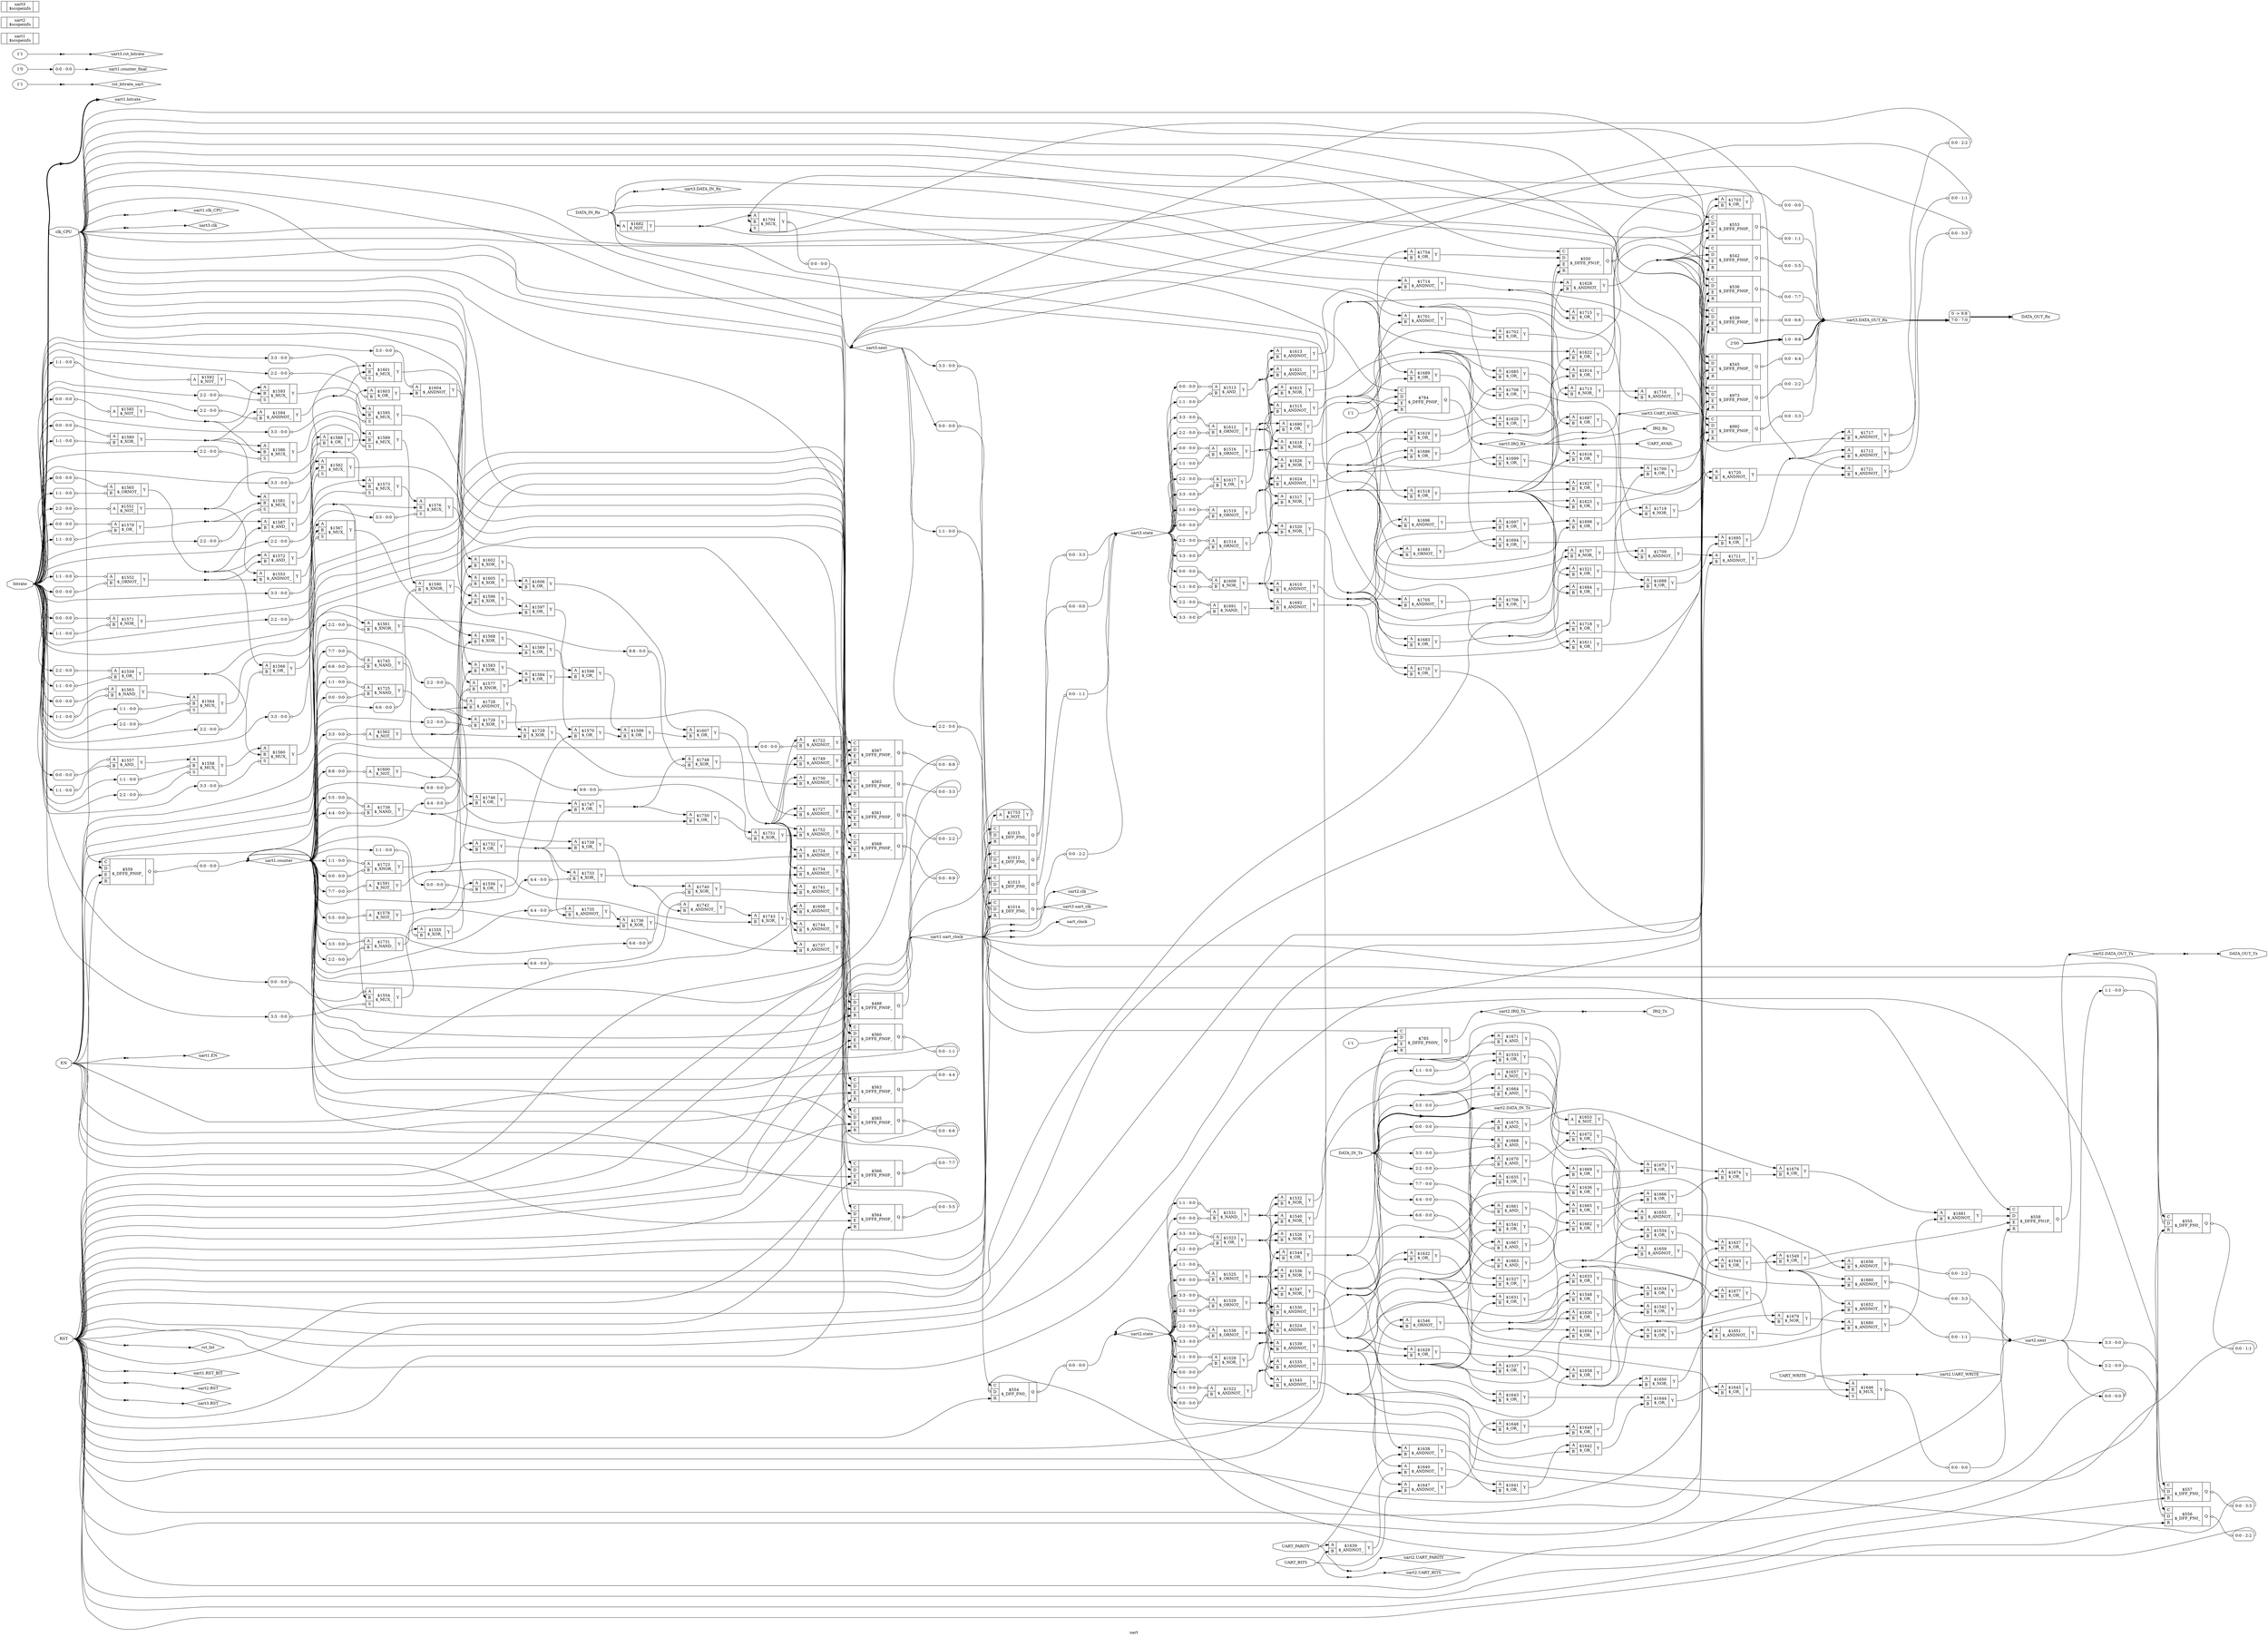 digraph "uart" {
label="uart";
rankdir="LR";
remincross=true;
n231 [ shape=octagon, label="DATA_IN_Rx", color="black", fontcolor="black"];
n232 [ shape=octagon, label="DATA_IN_Tx", color="black", fontcolor="black"];
n233 [ shape=octagon, label="DATA_OUT_Rx", color="black", fontcolor="black"];
n234 [ shape=octagon, label="DATA_OUT_Tx", color="black", fontcolor="black"];
n235 [ shape=octagon, label="EN", color="black", fontcolor="black"];
n236 [ shape=octagon, label="IRQ_Rx", color="black", fontcolor="black"];
n237 [ shape=octagon, label="IRQ_Tx", color="black", fontcolor="black"];
n238 [ shape=octagon, label="RST", color="black", fontcolor="black"];
n239 [ shape=octagon, label="UART_AVAIL", color="black", fontcolor="black"];
n240 [ shape=octagon, label="UART_BITS", color="black", fontcolor="black"];
n241 [ shape=octagon, label="UART_PARITY", color="black", fontcolor="black"];
n242 [ shape=octagon, label="UART_WRITE", color="black", fontcolor="black"];
n243 [ shape=octagon, label="bitrate", color="black", fontcolor="black"];
n244 [ shape=octagon, label="clk_CPU", color="black", fontcolor="black"];
n245 [ shape=diamond, label="rst_bit", color="black", fontcolor="black"];
n246 [ shape=diamond, label="rst_bitrate_uart", color="black", fontcolor="black"];
n247 [ shape=diamond, label="uart1.EN", color="black", fontcolor="black"];
n248 [ shape=diamond, label="uart1.RST_BIT", color="black", fontcolor="black"];
n249 [ shape=diamond, label="uart1.bitrate", color="black", fontcolor="black"];
n250 [ shape=diamond, label="uart1.clk_CPU", color="black", fontcolor="black"];
n251 [ shape=diamond, label="uart1.counter", color="black", fontcolor="black"];
n252 [ shape=diamond, label="uart1.counter_final", color="black", fontcolor="black"];
n253 [ shape=diamond, label="uart1.uart_clock", color="black", fontcolor="black"];
n254 [ shape=diamond, label="uart2.DATA_IN_Tx", color="black", fontcolor="black"];
n255 [ shape=diamond, label="uart2.DATA_OUT_Tx", color="black", fontcolor="black"];
n256 [ shape=diamond, label="uart2.IRQ_Tx", color="black", fontcolor="black"];
n257 [ shape=diamond, label="uart2.RST", color="black", fontcolor="black"];
n258 [ shape=diamond, label="uart2.UART_BITS", color="black", fontcolor="black"];
n259 [ shape=diamond, label="uart2.UART_PARITY", color="black", fontcolor="black"];
n260 [ shape=diamond, label="uart2.UART_WRITE", color="black", fontcolor="black"];
n261 [ shape=diamond, label="uart2.clk", color="black", fontcolor="black"];
n262 [ shape=diamond, label="uart2.next", color="black", fontcolor="black"];
n263 [ shape=diamond, label="uart2.state", color="black", fontcolor="black"];
n264 [ shape=diamond, label="uart3.DATA_IN_Rx", color="black", fontcolor="black"];
n265 [ shape=diamond, label="uart3.DATA_OUT_Rx", color="black", fontcolor="black"];
n266 [ shape=diamond, label="uart3.IRQ_Rx", color="black", fontcolor="black"];
n267 [ shape=diamond, label="uart3.RST", color="black", fontcolor="black"];
n268 [ shape=diamond, label="uart3.UART_AVAIL", color="black", fontcolor="black"];
n269 [ shape=diamond, label="uart3.clk", color="black", fontcolor="black"];
n270 [ shape=diamond, label="uart3.next", color="black", fontcolor="black"];
n271 [ shape=diamond, label="uart3.rst_bitrate", color="black", fontcolor="black"];
n272 [ shape=diamond, label="uart3.state", color="black", fontcolor="black"];
n273 [ shape=diamond, label="uart3.uart_clk", color="black", fontcolor="black"];
n274 [ shape=octagon, label="uart_clock", color="black", fontcolor="black"];
c278 [ shape=record, label="{{<p275> A|<p276> B}|$1513\n$_AND_|{<p277> Y}}",  ];
x0 [ shape=record, style=rounded, label="<s0> 0:0 - 0:0 ", color="black", fontcolor="black" ];
x0:e -> c278:p275:w [arrowhead=odiamond, arrowtail=odiamond, dir=both, color="black", fontcolor="black", label=""];
x1 [ shape=record, style=rounded, label="<s0> 1:1 - 0:0 ", color="black", fontcolor="black" ];
x1:e -> c278:p276:w [arrowhead=odiamond, arrowtail=odiamond, dir=both, color="black", fontcolor="black", label=""];
c279 [ shape=record, label="{{<p275> A|<p276> B}|$1514\n$_ORNOT_|{<p277> Y}}",  ];
x2 [ shape=record, style=rounded, label="<s0> 2:2 - 0:0 ", color="black", fontcolor="black" ];
x2:e -> c279:p275:w [arrowhead=odiamond, arrowtail=odiamond, dir=both, color="black", fontcolor="black", label=""];
x3 [ shape=record, style=rounded, label="<s0> 3:3 - 0:0 ", color="black", fontcolor="black" ];
x3:e -> c279:p276:w [arrowhead=odiamond, arrowtail=odiamond, dir=both, color="black", fontcolor="black", label=""];
c280 [ shape=record, label="{{<p275> A|<p276> B}|$1515\n$_ANDNOT_|{<p277> Y}}",  ];
c281 [ shape=record, label="{{<p275> A|<p276> B}|$1516\n$_ORNOT_|{<p277> Y}}",  ];
x4 [ shape=record, style=rounded, label="<s0> 0:0 - 0:0 ", color="black", fontcolor="black" ];
x4:e -> c281:p275:w [arrowhead=odiamond, arrowtail=odiamond, dir=both, color="black", fontcolor="black", label=""];
x5 [ shape=record, style=rounded, label="<s0> 1:1 - 0:0 ", color="black", fontcolor="black" ];
x5:e -> c281:p276:w [arrowhead=odiamond, arrowtail=odiamond, dir=both, color="black", fontcolor="black", label=""];
c282 [ shape=record, label="{{<p275> A|<p276> B}|$1517\n$_NOR_|{<p277> Y}}",  ];
c283 [ shape=record, label="{{<p275> A|<p276> B}|$1518\n$_OR_|{<p277> Y}}",  ];
c284 [ shape=record, label="{{<p275> A|<p276> B}|$1519\n$_ORNOT_|{<p277> Y}}",  ];
x6 [ shape=record, style=rounded, label="<s0> 1:1 - 0:0 ", color="black", fontcolor="black" ];
x6:e -> c284:p275:w [arrowhead=odiamond, arrowtail=odiamond, dir=both, color="black", fontcolor="black", label=""];
x7 [ shape=record, style=rounded, label="<s0> 0:0 - 0:0 ", color="black", fontcolor="black" ];
x7:e -> c284:p276:w [arrowhead=odiamond, arrowtail=odiamond, dir=both, color="black", fontcolor="black", label=""];
c285 [ shape=record, label="{{<p275> A|<p276> B}|$1520\n$_NOR_|{<p277> Y}}",  ];
c286 [ shape=record, label="{{<p275> A|<p276> B}|$1521\n$_OR_|{<p277> Y}}",  ];
c287 [ shape=record, label="{{<p275> A|<p276> B}|$1522\n$_ANDNOT_|{<p277> Y}}",  ];
x8 [ shape=record, style=rounded, label="<s0> 1:1 - 0:0 ", color="black", fontcolor="black" ];
x8:e -> c287:p275:w [arrowhead=odiamond, arrowtail=odiamond, dir=both, color="black", fontcolor="black", label=""];
x9 [ shape=record, style=rounded, label="<s0> 0:0 - 0:0 ", color="black", fontcolor="black" ];
x9:e -> c287:p276:w [arrowhead=odiamond, arrowtail=odiamond, dir=both, color="black", fontcolor="black", label=""];
c288 [ shape=record, label="{{<p275> A|<p276> B}|$1523\n$_OR_|{<p277> Y}}",  ];
x10 [ shape=record, style=rounded, label="<s0> 3:3 - 0:0 ", color="black", fontcolor="black" ];
x10:e -> c288:p275:w [arrowhead=odiamond, arrowtail=odiamond, dir=both, color="black", fontcolor="black", label=""];
x11 [ shape=record, style=rounded, label="<s0> 2:2 - 0:0 ", color="black", fontcolor="black" ];
x11:e -> c288:p276:w [arrowhead=odiamond, arrowtail=odiamond, dir=both, color="black", fontcolor="black", label=""];
c289 [ shape=record, label="{{<p275> A|<p276> B}|$1524\n$_ANDNOT_|{<p277> Y}}",  ];
c290 [ shape=record, label="{{<p275> A|<p276> B}|$1525\n$_ORNOT_|{<p277> Y}}",  ];
x12 [ shape=record, style=rounded, label="<s0> 1:1 - 0:0 ", color="black", fontcolor="black" ];
x12:e -> c290:p275:w [arrowhead=odiamond, arrowtail=odiamond, dir=both, color="black", fontcolor="black", label=""];
x13 [ shape=record, style=rounded, label="<s0> 0:0 - 0:0 ", color="black", fontcolor="black" ];
x13:e -> c290:p276:w [arrowhead=odiamond, arrowtail=odiamond, dir=both, color="black", fontcolor="black", label=""];
c291 [ shape=record, label="{{<p275> A|<p276> B}|$1526\n$_NOR_|{<p277> Y}}",  ];
c292 [ shape=record, label="{{<p275> A|<p276> B}|$1527\n$_OR_|{<p277> Y}}",  ];
c293 [ shape=record, label="{{<p275> A|<p276> B}|$1528\n$_NOR_|{<p277> Y}}",  ];
x14 [ shape=record, style=rounded, label="<s0> 1:1 - 0:0 ", color="black", fontcolor="black" ];
x14:e -> c293:p275:w [arrowhead=odiamond, arrowtail=odiamond, dir=both, color="black", fontcolor="black", label=""];
x15 [ shape=record, style=rounded, label="<s0> 0:0 - 0:0 ", color="black", fontcolor="black" ];
x15:e -> c293:p276:w [arrowhead=odiamond, arrowtail=odiamond, dir=both, color="black", fontcolor="black", label=""];
c294 [ shape=record, label="{{<p275> A|<p276> B}|$1529\n$_ORNOT_|{<p277> Y}}",  ];
x16 [ shape=record, style=rounded, label="<s0> 3:3 - 0:0 ", color="black", fontcolor="black" ];
x16:e -> c294:p275:w [arrowhead=odiamond, arrowtail=odiamond, dir=both, color="black", fontcolor="black", label=""];
x17 [ shape=record, style=rounded, label="<s0> 2:2 - 0:0 ", color="black", fontcolor="black" ];
x17:e -> c294:p276:w [arrowhead=odiamond, arrowtail=odiamond, dir=both, color="black", fontcolor="black", label=""];
c295 [ shape=record, label="{{<p275> A|<p276> B}|$1530\n$_ANDNOT_|{<p277> Y}}",  ];
c296 [ shape=record, label="{{<p275> A|<p276> B}|$1531\n$_NAND_|{<p277> Y}}",  ];
x18 [ shape=record, style=rounded, label="<s0> 1:1 - 0:0 ", color="black", fontcolor="black" ];
x18:e -> c296:p275:w [arrowhead=odiamond, arrowtail=odiamond, dir=both, color="black", fontcolor="black", label=""];
x19 [ shape=record, style=rounded, label="<s0> 0:0 - 0:0 ", color="black", fontcolor="black" ];
x19:e -> c296:p276:w [arrowhead=odiamond, arrowtail=odiamond, dir=both, color="black", fontcolor="black", label=""];
c297 [ shape=record, label="{{<p275> A|<p276> B}|$1532\n$_NOR_|{<p277> Y}}",  ];
c298 [ shape=record, label="{{<p275> A|<p276> B}|$1533\n$_OR_|{<p277> Y}}",  ];
c299 [ shape=record, label="{{<p275> A|<p276> B}|$1534\n$_OR_|{<p277> Y}}",  ];
c300 [ shape=record, label="{{<p275> A|<p276> B}|$1535\n$_ANDNOT_|{<p277> Y}}",  ];
c301 [ shape=record, label="{{<p275> A|<p276> B}|$1536\n$_NOR_|{<p277> Y}}",  ];
c302 [ shape=record, label="{{<p275> A|<p276> B}|$1537\n$_OR_|{<p277> Y}}",  ];
c303 [ shape=record, label="{{<p275> A|<p276> B}|$1538\n$_ORNOT_|{<p277> Y}}",  ];
x20 [ shape=record, style=rounded, label="<s0> 2:2 - 0:0 ", color="black", fontcolor="black" ];
x20:e -> c303:p275:w [arrowhead=odiamond, arrowtail=odiamond, dir=both, color="black", fontcolor="black", label=""];
x21 [ shape=record, style=rounded, label="<s0> 3:3 - 0:0 ", color="black", fontcolor="black" ];
x21:e -> c303:p276:w [arrowhead=odiamond, arrowtail=odiamond, dir=both, color="black", fontcolor="black", label=""];
c304 [ shape=record, label="{{<p275> A|<p276> B}|$1539\n$_ANDNOT_|{<p277> Y}}",  ];
c305 [ shape=record, label="{{<p275> A|<p276> B}|$1540\n$_NOR_|{<p277> Y}}",  ];
c306 [ shape=record, label="{{<p275> A|<p276> B}|$1541\n$_OR_|{<p277> Y}}",  ];
c307 [ shape=record, label="{{<p275> A|<p276> B}|$1542\n$_OR_|{<p277> Y}}",  ];
c308 [ shape=record, label="{{<p275> A|<p276> B}|$1543\n$_OR_|{<p277> Y}}",  ];
c309 [ shape=record, label="{{<p275> A|<p276> B}|$1544\n$_OR_|{<p277> Y}}",  ];
c310 [ shape=record, label="{{<p275> A|<p276> B}|$1545\n$_ANDNOT_|{<p277> Y}}",  ];
c311 [ shape=record, label="{{<p275> A|<p276> B}|$1546\n$_ORNOT_|{<p277> Y}}",  ];
c312 [ shape=record, label="{{<p275> A|<p276> B}|$1547\n$_NOR_|{<p277> Y}}",  ];
c313 [ shape=record, label="{{<p275> A|<p276> B}|$1548\n$_OR_|{<p277> Y}}",  ];
c314 [ shape=record, label="{{<p275> A|<p276> B}|$1549\n$_OR_|{<p277> Y}}",  ];
c315 [ shape=record, label="{{<p275> A}|$1551\n$_NOT_|{<p277> Y}}",  ];
x22 [ shape=record, style=rounded, label="<s0> 2:2 - 0:0 ", color="black", fontcolor="black" ];
x22:e -> c315:p275:w [arrowhead=odiamond, arrowtail=odiamond, dir=both, color="black", fontcolor="black", label=""];
c316 [ shape=record, label="{{<p275> A|<p276> B}|$1552\n$_ORNOT_|{<p277> Y}}",  ];
x23 [ shape=record, style=rounded, label="<s0> 1:1 - 0:0 ", color="black", fontcolor="black" ];
x23:e -> c316:p275:w [arrowhead=odiamond, arrowtail=odiamond, dir=both, color="black", fontcolor="black", label=""];
x24 [ shape=record, style=rounded, label="<s0> 0:0 - 0:0 ", color="black", fontcolor="black" ];
x24:e -> c316:p276:w [arrowhead=odiamond, arrowtail=odiamond, dir=both, color="black", fontcolor="black", label=""];
c317 [ shape=record, label="{{<p275> A|<p276> B}|$1553\n$_ANDNOT_|{<p277> Y}}",  ];
c319 [ shape=record, label="{{<p275> A|<p276> B|<p318> S}|$1554\n$_MUX_|{<p277> Y}}",  ];
x25 [ shape=record, style=rounded, label="<s0> 0:0 - 0:0 ", color="black", fontcolor="black" ];
x25:e -> c319:p275:w [arrowhead=odiamond, arrowtail=odiamond, dir=both, color="black", fontcolor="black", label=""];
x26 [ shape=record, style=rounded, label="<s0> 3:3 - 0:0 ", color="black", fontcolor="black" ];
x26:e -> c319:p318:w [arrowhead=odiamond, arrowtail=odiamond, dir=both, color="black", fontcolor="black", label=""];
c320 [ shape=record, label="{{<p275> A|<p276> B}|$1555\n$_XOR_|{<p277> Y}}",  ];
x27 [ shape=record, style=rounded, label="<s0> 1:1 - 0:0 ", color="black", fontcolor="black" ];
x27:e -> c320:p276:w [arrowhead=odiamond, arrowtail=odiamond, dir=both, color="black", fontcolor="black", label=""];
c321 [ shape=record, label="{{<p275> A|<p276> B}|$1556\n$_OR_|{<p277> Y}}",  ];
x28 [ shape=record, style=rounded, label="<s0> 0:0 - 0:0 ", color="black", fontcolor="black" ];
x28:e -> c321:p276:w [arrowhead=odiamond, arrowtail=odiamond, dir=both, color="black", fontcolor="black", label=""];
c322 [ shape=record, label="{{<p275> A|<p276> B}|$1557\n$_AND_|{<p277> Y}}",  ];
x29 [ shape=record, style=rounded, label="<s0> 0:0 - 0:0 ", color="black", fontcolor="black" ];
x29:e -> c322:p275:w [arrowhead=odiamond, arrowtail=odiamond, dir=both, color="black", fontcolor="black", label=""];
x30 [ shape=record, style=rounded, label="<s0> 1:1 - 0:0 ", color="black", fontcolor="black" ];
x30:e -> c322:p276:w [arrowhead=odiamond, arrowtail=odiamond, dir=both, color="black", fontcolor="black", label=""];
c323 [ shape=record, label="{{<p275> A|<p276> B|<p318> S}|$1558\n$_MUX_|{<p277> Y}}",  ];
x31 [ shape=record, style=rounded, label="<s0> 1:1 - 0:0 ", color="black", fontcolor="black" ];
x31:e -> c323:p276:w [arrowhead=odiamond, arrowtail=odiamond, dir=both, color="black", fontcolor="black", label=""];
x32 [ shape=record, style=rounded, label="<s0> 2:2 - 0:0 ", color="black", fontcolor="black" ];
x32:e -> c323:p318:w [arrowhead=odiamond, arrowtail=odiamond, dir=both, color="black", fontcolor="black", label=""];
c324 [ shape=record, label="{{<p275> A|<p276> B}|$1559\n$_OR_|{<p277> Y}}",  ];
x33 [ shape=record, style=rounded, label="<s0> 2:2 - 0:0 ", color="black", fontcolor="black" ];
x33:e -> c324:p275:w [arrowhead=odiamond, arrowtail=odiamond, dir=both, color="black", fontcolor="black", label=""];
x34 [ shape=record, style=rounded, label="<s0> 1:1 - 0:0 ", color="black", fontcolor="black" ];
x34:e -> c324:p276:w [arrowhead=odiamond, arrowtail=odiamond, dir=both, color="black", fontcolor="black", label=""];
c325 [ shape=record, label="{{<p275> A|<p276> B|<p318> S}|$1560\n$_MUX_|{<p277> Y}}",  ];
x35 [ shape=record, style=rounded, label="<s0> 3:3 - 0:0 ", color="black", fontcolor="black" ];
x35:e -> c325:p318:w [arrowhead=odiamond, arrowtail=odiamond, dir=both, color="black", fontcolor="black", label=""];
c326 [ shape=record, label="{{<p275> A|<p276> B}|$1561\n$_XNOR_|{<p277> Y}}",  ];
x36 [ shape=record, style=rounded, label="<s0> 2:2 - 0:0 ", color="black", fontcolor="black" ];
x36:e -> c326:p276:w [arrowhead=odiamond, arrowtail=odiamond, dir=both, color="black", fontcolor="black", label=""];
c327 [ shape=record, label="{{<p275> A}|$1562\n$_NOT_|{<p277> Y}}",  ];
x37 [ shape=record, style=rounded, label="<s0> 3:3 - 0:0 ", color="black", fontcolor="black" ];
x37:e -> c327:p275:w [arrowhead=odiamond, arrowtail=odiamond, dir=both, color="black", fontcolor="black", label=""];
c328 [ shape=record, label="{{<p275> A|<p276> B}|$1563\n$_NAND_|{<p277> Y}}",  ];
x38 [ shape=record, style=rounded, label="<s0> 0:0 - 0:0 ", color="black", fontcolor="black" ];
x38:e -> c328:p275:w [arrowhead=odiamond, arrowtail=odiamond, dir=both, color="black", fontcolor="black", label=""];
x39 [ shape=record, style=rounded, label="<s0> 1:1 - 0:0 ", color="black", fontcolor="black" ];
x39:e -> c328:p276:w [arrowhead=odiamond, arrowtail=odiamond, dir=both, color="black", fontcolor="black", label=""];
c329 [ shape=record, label="{{<p275> A|<p276> B|<p318> S}|$1564\n$_MUX_|{<p277> Y}}",  ];
x40 [ shape=record, style=rounded, label="<s0> 1:1 - 0:0 ", color="black", fontcolor="black" ];
x40:e -> c329:p276:w [arrowhead=odiamond, arrowtail=odiamond, dir=both, color="black", fontcolor="black", label=""];
x41 [ shape=record, style=rounded, label="<s0> 2:2 - 0:0 ", color="black", fontcolor="black" ];
x41:e -> c329:p318:w [arrowhead=odiamond, arrowtail=odiamond, dir=both, color="black", fontcolor="black", label=""];
c330 [ shape=record, label="{{<p275> A|<p276> B}|$1565\n$_ORNOT_|{<p277> Y}}",  ];
x42 [ shape=record, style=rounded, label="<s0> 0:0 - 0:0 ", color="black", fontcolor="black" ];
x42:e -> c330:p275:w [arrowhead=odiamond, arrowtail=odiamond, dir=both, color="black", fontcolor="black", label=""];
x43 [ shape=record, style=rounded, label="<s0> 1:1 - 0:0 ", color="black", fontcolor="black" ];
x43:e -> c330:p276:w [arrowhead=odiamond, arrowtail=odiamond, dir=both, color="black", fontcolor="black", label=""];
c331 [ shape=record, label="{{<p275> A|<p276> B}|$1566\n$_OR_|{<p277> Y}}",  ];
x44 [ shape=record, style=rounded, label="<s0> 2:2 - 0:0 ", color="black", fontcolor="black" ];
x44:e -> c331:p276:w [arrowhead=odiamond, arrowtail=odiamond, dir=both, color="black", fontcolor="black", label=""];
c332 [ shape=record, label="{{<p275> A|<p276> B|<p318> S}|$1567\n$_MUX_|{<p277> Y}}",  ];
x45 [ shape=record, style=rounded, label="<s0> 3:3 - 0:0 ", color="black", fontcolor="black" ];
x45:e -> c332:p318:w [arrowhead=odiamond, arrowtail=odiamond, dir=both, color="black", fontcolor="black", label=""];
c333 [ shape=record, label="{{<p275> A|<p276> B}|$1568\n$_XOR_|{<p277> Y}}",  ];
c334 [ shape=record, label="{{<p275> A|<p276> B}|$1569\n$_OR_|{<p277> Y}}",  ];
c335 [ shape=record, label="{{<p275> A|<p276> B}|$1570\n$_OR_|{<p277> Y}}",  ];
c336 [ shape=record, label="{{<p275> A|<p276> B}|$1571\n$_NOR_|{<p277> Y}}",  ];
x46 [ shape=record, style=rounded, label="<s0> 0:0 - 0:0 ", color="black", fontcolor="black" ];
x46:e -> c336:p275:w [arrowhead=odiamond, arrowtail=odiamond, dir=both, color="black", fontcolor="black", label=""];
x47 [ shape=record, style=rounded, label="<s0> 1:1 - 0:0 ", color="black", fontcolor="black" ];
x47:e -> c336:p276:w [arrowhead=odiamond, arrowtail=odiamond, dir=both, color="black", fontcolor="black", label=""];
c337 [ shape=record, label="{{<p275> A|<p276> B}|$1572\n$_AND_|{<p277> Y}}",  ];
c338 [ shape=record, label="{{<p275> A|<p276> B|<p318> S}|$1573\n$_MUX_|{<p277> Y}}",  ];
x48 [ shape=record, style=rounded, label="<s0> 2:2 - 0:0 ", color="black", fontcolor="black" ];
x48:e -> c338:p318:w [arrowhead=odiamond, arrowtail=odiamond, dir=both, color="black", fontcolor="black", label=""];
c339 [ shape=record, label="{{<p275> A|<p276> B|<p318> S}|$1576\n$_MUX_|{<p277> Y}}",  ];
x49 [ shape=record, style=rounded, label="<s0> 3:3 - 0:0 ", color="black", fontcolor="black" ];
x49:e -> c339:p318:w [arrowhead=odiamond, arrowtail=odiamond, dir=both, color="black", fontcolor="black", label=""];
c340 [ shape=record, label="{{<p275> A|<p276> B}|$1577\n$_XNOR_|{<p277> Y}}",  ];
x50 [ shape=record, style=rounded, label="<s0> 4:4 - 0:0 ", color="black", fontcolor="black" ];
x50:e -> c340:p276:w [arrowhead=odiamond, arrowtail=odiamond, dir=both, color="black", fontcolor="black", label=""];
c341 [ shape=record, label="{{<p275> A}|$1578\n$_NOT_|{<p277> Y}}",  ];
x51 [ shape=record, style=rounded, label="<s0> 5:5 - 0:0 ", color="black", fontcolor="black" ];
x51:e -> c341:p275:w [arrowhead=odiamond, arrowtail=odiamond, dir=both, color="black", fontcolor="black", label=""];
c342 [ shape=record, label="{{<p275> A|<p276> B}|$1579\n$_OR_|{<p277> Y}}",  ];
x52 [ shape=record, style=rounded, label="<s0> 0:0 - 0:0 ", color="black", fontcolor="black" ];
x52:e -> c342:p275:w [arrowhead=odiamond, arrowtail=odiamond, dir=both, color="black", fontcolor="black", label=""];
x53 [ shape=record, style=rounded, label="<s0> 1:1 - 0:0 ", color="black", fontcolor="black" ];
x53:e -> c342:p276:w [arrowhead=odiamond, arrowtail=odiamond, dir=both, color="black", fontcolor="black", label=""];
c343 [ shape=record, label="{{<p275> A|<p276> B}|$1580\n$_XOR_|{<p277> Y}}",  ];
x54 [ shape=record, style=rounded, label="<s0> 0:0 - 0:0 ", color="black", fontcolor="black" ];
x54:e -> c343:p275:w [arrowhead=odiamond, arrowtail=odiamond, dir=both, color="black", fontcolor="black", label=""];
x55 [ shape=record, style=rounded, label="<s0> 1:1 - 0:0 ", color="black", fontcolor="black" ];
x55:e -> c343:p276:w [arrowhead=odiamond, arrowtail=odiamond, dir=both, color="black", fontcolor="black", label=""];
c344 [ shape=record, label="{{<p275> A|<p276> B|<p318> S}|$1581\n$_MUX_|{<p277> Y}}",  ];
x56 [ shape=record, style=rounded, label="<s0> 2:2 - 0:0 ", color="black", fontcolor="black" ];
x56:e -> c344:p318:w [arrowhead=odiamond, arrowtail=odiamond, dir=both, color="black", fontcolor="black", label=""];
c345 [ shape=record, label="{{<p275> A|<p276> B|<p318> S}|$1582\n$_MUX_|{<p277> Y}}",  ];
x57 [ shape=record, style=rounded, label="<s0> 3:3 - 0:0 ", color="black", fontcolor="black" ];
x57:e -> c345:p318:w [arrowhead=odiamond, arrowtail=odiamond, dir=both, color="black", fontcolor="black", label=""];
c346 [ shape=record, label="{{<p275> A|<p276> B}|$1583\n$_XOR_|{<p277> Y}}",  ];
c347 [ shape=record, label="{{<p275> A|<p276> B}|$1584\n$_OR_|{<p277> Y}}",  ];
c348 [ shape=record, label="{{<p275> A}|$1585\n$_NOT_|{<p277> Y}}",  ];
x58 [ shape=record, style=rounded, label="<s0> 0:0 - 0:0 ", color="black", fontcolor="black" ];
x58:e -> c348:p275:w [arrowhead=odiamond, arrowtail=odiamond, dir=both, color="black", fontcolor="black", label=""];
c349 [ shape=record, label="{{<p275> A|<p276> B|<p318> S}|$1586\n$_MUX_|{<p277> Y}}",  ];
x59 [ shape=record, style=rounded, label="<s0> 2:2 - 0:0 ", color="black", fontcolor="black" ];
x59:e -> c349:p318:w [arrowhead=odiamond, arrowtail=odiamond, dir=both, color="black", fontcolor="black", label=""];
c350 [ shape=record, label="{{<p275> A|<p276> B}|$1587\n$_AND_|{<p277> Y}}",  ];
c351 [ shape=record, label="{{<p275> A|<p276> B}|$1588\n$_OR_|{<p277> Y}}",  ];
x60 [ shape=record, style=rounded, label="<s0> 2:2 - 0:0 ", color="black", fontcolor="black" ];
x60:e -> c351:p276:w [arrowhead=odiamond, arrowtail=odiamond, dir=both, color="black", fontcolor="black", label=""];
c352 [ shape=record, label="{{<p275> A|<p276> B|<p318> S}|$1589\n$_MUX_|{<p277> Y}}",  ];
x61 [ shape=record, style=rounded, label="<s0> 3:3 - 0:0 ", color="black", fontcolor="black" ];
x61:e -> c352:p318:w [arrowhead=odiamond, arrowtail=odiamond, dir=both, color="black", fontcolor="black", label=""];
c353 [ shape=record, label="{{<p275> A|<p276> B}|$1590\n$_XNOR_|{<p277> Y}}",  ];
x62 [ shape=record, style=rounded, label="<s0> 6:6 - 0:0 ", color="black", fontcolor="black" ];
x62:e -> c353:p276:w [arrowhead=odiamond, arrowtail=odiamond, dir=both, color="black", fontcolor="black", label=""];
c354 [ shape=record, label="{{<p275> A}|$1591\n$_NOT_|{<p277> Y}}",  ];
x63 [ shape=record, style=rounded, label="<s0> 7:7 - 0:0 ", color="black", fontcolor="black" ];
x63:e -> c354:p275:w [arrowhead=odiamond, arrowtail=odiamond, dir=both, color="black", fontcolor="black", label=""];
c355 [ shape=record, label="{{<p275> A}|$1592\n$_NOT_|{<p277> Y}}",  ];
x64 [ shape=record, style=rounded, label="<s0> 1:1 - 0:0 ", color="black", fontcolor="black" ];
x64:e -> c355:p275:w [arrowhead=odiamond, arrowtail=odiamond, dir=both, color="black", fontcolor="black", label=""];
c356 [ shape=record, label="{{<p275> A|<p276> B|<p318> S}|$1593\n$_MUX_|{<p277> Y}}",  ];
x65 [ shape=record, style=rounded, label="<s0> 2:2 - 0:0 ", color="black", fontcolor="black" ];
x65:e -> c356:p318:w [arrowhead=odiamond, arrowtail=odiamond, dir=both, color="black", fontcolor="black", label=""];
c357 [ shape=record, label="{{<p275> A|<p276> B}|$1594\n$_ANDNOT_|{<p277> Y}}",  ];
x66 [ shape=record, style=rounded, label="<s0> 2:2 - 0:0 ", color="black", fontcolor="black" ];
x66:e -> c357:p276:w [arrowhead=odiamond, arrowtail=odiamond, dir=both, color="black", fontcolor="black", label=""];
c358 [ shape=record, label="{{<p275> A|<p276> B|<p318> S}|$1595\n$_MUX_|{<p277> Y}}",  ];
x67 [ shape=record, style=rounded, label="<s0> 3:3 - 0:0 ", color="black", fontcolor="black" ];
x67:e -> c358:p318:w [arrowhead=odiamond, arrowtail=odiamond, dir=both, color="black", fontcolor="black", label=""];
c359 [ shape=record, label="{{<p275> A|<p276> B}|$1596\n$_XOR_|{<p277> Y}}",  ];
c360 [ shape=record, label="{{<p275> A|<p276> B}|$1597\n$_OR_|{<p277> Y}}",  ];
c361 [ shape=record, label="{{<p275> A|<p276> B}|$1598\n$_OR_|{<p277> Y}}",  ];
c362 [ shape=record, label="{{<p275> A|<p276> B}|$1599\n$_OR_|{<p277> Y}}",  ];
c363 [ shape=record, label="{{<p275> A}|$1600\n$_NOT_|{<p277> Y}}",  ];
x68 [ shape=record, style=rounded, label="<s0> 8:8 - 0:0 ", color="black", fontcolor="black" ];
x68:e -> c363:p275:w [arrowhead=odiamond, arrowtail=odiamond, dir=both, color="black", fontcolor="black", label=""];
c364 [ shape=record, label="{{<p275> A|<p276> B|<p318> S}|$1601\n$_MUX_|{<p277> Y}}",  ];
x69 [ shape=record, style=rounded, label="<s0> 3:3 - 0:0 ", color="black", fontcolor="black" ];
x69:e -> c364:p318:w [arrowhead=odiamond, arrowtail=odiamond, dir=both, color="black", fontcolor="black", label=""];
c365 [ shape=record, label="{{<p275> A|<p276> B}|$1602\n$_XOR_|{<p277> Y}}",  ];
c366 [ shape=record, label="{{<p275> A|<p276> B}|$1603\n$_OR_|{<p277> Y}}",  ];
x70 [ shape=record, style=rounded, label="<s0> 2:2 - 0:0 ", color="black", fontcolor="black" ];
x70:e -> c366:p276:w [arrowhead=odiamond, arrowtail=odiamond, dir=both, color="black", fontcolor="black", label=""];
c367 [ shape=record, label="{{<p275> A|<p276> B}|$1604\n$_ANDNOT_|{<p277> Y}}",  ];
x71 [ shape=record, style=rounded, label="<s0> 3:3 - 0:0 ", color="black", fontcolor="black" ];
x71:e -> c367:p275:w [arrowhead=odiamond, arrowtail=odiamond, dir=both, color="black", fontcolor="black", label=""];
c368 [ shape=record, label="{{<p275> A|<p276> B}|$1605\n$_XOR_|{<p277> Y}}",  ];
x72 [ shape=record, style=rounded, label="<s0> 9:9 - 0:0 ", color="black", fontcolor="black" ];
x72:e -> c368:p276:w [arrowhead=odiamond, arrowtail=odiamond, dir=both, color="black", fontcolor="black", label=""];
c369 [ shape=record, label="{{<p275> A|<p276> B}|$1606\n$_OR_|{<p277> Y}}",  ];
c370 [ shape=record, label="{{<p275> A|<p276> B}|$1607\n$_OR_|{<p277> Y}}",  ];
c371 [ shape=record, label="{{<p275> A|<p276> B}|$1608\n$_ANDNOT_|{<p277> Y}}",  ];
c372 [ shape=record, label="{{<p275> A|<p276> B}|$1609\n$_NOR_|{<p277> Y}}",  ];
x73 [ shape=record, style=rounded, label="<s0> 0:0 - 0:0 ", color="black", fontcolor="black" ];
x73:e -> c372:p275:w [arrowhead=odiamond, arrowtail=odiamond, dir=both, color="black", fontcolor="black", label=""];
x74 [ shape=record, style=rounded, label="<s0> 1:1 - 0:0 ", color="black", fontcolor="black" ];
x74:e -> c372:p276:w [arrowhead=odiamond, arrowtail=odiamond, dir=both, color="black", fontcolor="black", label=""];
c373 [ shape=record, label="{{<p275> A|<p276> B}|$1610\n$_ANDNOT_|{<p277> Y}}",  ];
c374 [ shape=record, label="{{<p275> A|<p276> B}|$1611\n$_OR_|{<p277> Y}}",  ];
c375 [ shape=record, label="{{<p275> A|<p276> B}|$1612\n$_ORNOT_|{<p277> Y}}",  ];
x75 [ shape=record, style=rounded, label="<s0> 3:3 - 0:0 ", color="black", fontcolor="black" ];
x75:e -> c375:p275:w [arrowhead=odiamond, arrowtail=odiamond, dir=both, color="black", fontcolor="black", label=""];
x76 [ shape=record, style=rounded, label="<s0> 2:2 - 0:0 ", color="black", fontcolor="black" ];
x76:e -> c375:p276:w [arrowhead=odiamond, arrowtail=odiamond, dir=both, color="black", fontcolor="black", label=""];
c376 [ shape=record, label="{{<p275> A|<p276> B}|$1613\n$_ANDNOT_|{<p277> Y}}",  ];
c377 [ shape=record, label="{{<p275> A|<p276> B}|$1614\n$_OR_|{<p277> Y}}",  ];
c378 [ shape=record, label="{{<p275> A|<p276> B}|$1615\n$_NOR_|{<p277> Y}}",  ];
c379 [ shape=record, label="{{<p275> A|<p276> B}|$1616\n$_OR_|{<p277> Y}}",  ];
c380 [ shape=record, label="{{<p275> A|<p276> B}|$1617\n$_OR_|{<p277> Y}}",  ];
x77 [ shape=record, style=rounded, label="<s0> 2:2 - 0:0 ", color="black", fontcolor="black" ];
x77:e -> c380:p275:w [arrowhead=odiamond, arrowtail=odiamond, dir=both, color="black", fontcolor="black", label=""];
x78 [ shape=record, style=rounded, label="<s0> 3:3 - 0:0 ", color="black", fontcolor="black" ];
x78:e -> c380:p276:w [arrowhead=odiamond, arrowtail=odiamond, dir=both, color="black", fontcolor="black", label=""];
c381 [ shape=record, label="{{<p275> A|<p276> B}|$1618\n$_NOR_|{<p277> Y}}",  ];
c382 [ shape=record, label="{{<p275> A|<p276> B}|$1619\n$_OR_|{<p277> Y}}",  ];
c383 [ shape=record, label="{{<p275> A|<p276> B}|$1620\n$_OR_|{<p277> Y}}",  ];
c384 [ shape=record, label="{{<p275> A|<p276> B}|$1621\n$_ANDNOT_|{<p277> Y}}",  ];
c385 [ shape=record, label="{{<p275> A|<p276> B}|$1622\n$_OR_|{<p277> Y}}",  ];
c386 [ shape=record, label="{{<p275> A|<p276> B}|$1624\n$_ANDNOT_|{<p277> Y}}",  ];
c387 [ shape=record, label="{{<p275> A|<p276> B}|$1625\n$_OR_|{<p277> Y}}",  ];
c388 [ shape=record, label="{{<p275> A|<p276> B}|$1626\n$_NOR_|{<p277> Y}}",  ];
c389 [ shape=record, label="{{<p275> A|<p276> B}|$1627\n$_OR_|{<p277> Y}}",  ];
c390 [ shape=record, label="{{<p275> A|<p276> B}|$1628\n$_ANDNOT_|{<p277> Y}}",  ];
c391 [ shape=record, label="{{<p275> A|<p276> B}|$1629\n$_OR_|{<p277> Y}}",  ];
c392 [ shape=record, label="{{<p275> A|<p276> B}|$1630\n$_OR_|{<p277> Y}}",  ];
c393 [ shape=record, label="{{<p275> A|<p276> B}|$1631\n$_OR_|{<p277> Y}}",  ];
c394 [ shape=record, label="{{<p275> A|<p276> B}|$1632\n$_OR_|{<p277> Y}}",  ];
c395 [ shape=record, label="{{<p275> A|<p276> B}|$1633\n$_OR_|{<p277> Y}}",  ];
c396 [ shape=record, label="{{<p275> A|<p276> B}|$1634\n$_OR_|{<p277> Y}}",  ];
c397 [ shape=record, label="{{<p275> A|<p276> B}|$1635\n$_OR_|{<p277> Y}}",  ];
c398 [ shape=record, label="{{<p275> A|<p276> B}|$1636\n$_OR_|{<p277> Y}}",  ];
c399 [ shape=record, label="{{<p275> A|<p276> B}|$1637\n$_OR_|{<p277> Y}}",  ];
c400 [ shape=record, label="{{<p275> A|<p276> B}|$1638\n$_ANDNOT_|{<p277> Y}}",  ];
c401 [ shape=record, label="{{<p275> A|<p276> B}|$1639\n$_ANDNOT_|{<p277> Y}}",  ];
c402 [ shape=record, label="{{<p275> A|<p276> B}|$1640\n$_ANDNOT_|{<p277> Y}}",  ];
c403 [ shape=record, label="{{<p275> A|<p276> B}|$1641\n$_OR_|{<p277> Y}}",  ];
c404 [ shape=record, label="{{<p275> A|<p276> B}|$1642\n$_OR_|{<p277> Y}}",  ];
c405 [ shape=record, label="{{<p275> A|<p276> B}|$1643\n$_OR_|{<p277> Y}}",  ];
c406 [ shape=record, label="{{<p275> A|<p276> B}|$1644\n$_OR_|{<p277> Y}}",  ];
c407 [ shape=record, label="{{<p275> A|<p276> B}|$1645\n$_OR_|{<p277> Y}}",  ];
c408 [ shape=record, label="{{<p275> A|<p276> B|<p318> S}|$1646\n$_MUX_|{<p277> Y}}",  ];
x79 [ shape=record, style=rounded, label="<s0> 0:0 - 0:0 ", color="black", fontcolor="black" ];
c408:p277:e -> x79:w [arrowhead=odiamond, arrowtail=odiamond, dir=both, color="black", fontcolor="black", label=""];
c409 [ shape=record, label="{{<p275> A|<p276> B}|$1647\n$_ANDNOT_|{<p277> Y}}",  ];
c410 [ shape=record, label="{{<p275> A|<p276> B}|$1648\n$_OR_|{<p277> Y}}",  ];
c411 [ shape=record, label="{{<p275> A|<p276> B}|$1649\n$_OR_|{<p277> Y}}",  ];
c412 [ shape=record, label="{{<p275> A|<p276> B}|$1650\n$_NOR_|{<p277> Y}}",  ];
c413 [ shape=record, label="{{<p275> A|<p276> B}|$1651\n$_ANDNOT_|{<p277> Y}}",  ];
c414 [ shape=record, label="{{<p275> A|<p276> B}|$1652\n$_ANDNOT_|{<p277> Y}}",  ];
x80 [ shape=record, style=rounded, label="<s0> 0:0 - 1:1 ", color="black", fontcolor="black" ];
c414:p277:e -> x80:w [arrowhead=odiamond, arrowtail=odiamond, dir=both, color="black", fontcolor="black", label=""];
c415 [ shape=record, label="{{<p275> A}|$1653\n$_NOT_|{<p277> Y}}",  ];
c416 [ shape=record, label="{{<p275> A|<p276> B}|$1654\n$_OR_|{<p277> Y}}",  ];
c417 [ shape=record, label="{{<p275> A|<p276> B}|$1655\n$_ANDNOT_|{<p277> Y}}",  ];
c418 [ shape=record, label="{{<p275> A|<p276> B}|$1656\n$_ANDNOT_|{<p277> Y}}",  ];
x81 [ shape=record, style=rounded, label="<s0> 0:0 - 2:2 ", color="black", fontcolor="black" ];
c418:p277:e -> x81:w [arrowhead=odiamond, arrowtail=odiamond, dir=both, color="black", fontcolor="black", label=""];
c419 [ shape=record, label="{{<p275> A}|$1657\n$_NOT_|{<p277> Y}}",  ];
c420 [ shape=record, label="{{<p275> A|<p276> B}|$1658\n$_OR_|{<p277> Y}}",  ];
c421 [ shape=record, label="{{<p275> A|<p276> B}|$1659\n$_ANDNOT_|{<p277> Y}}",  ];
c422 [ shape=record, label="{{<p275> A|<p276> B}|$1660\n$_ANDNOT_|{<p277> Y}}",  ];
x82 [ shape=record, style=rounded, label="<s0> 0:0 - 3:3 ", color="black", fontcolor="black" ];
c422:p277:e -> x82:w [arrowhead=odiamond, arrowtail=odiamond, dir=both, color="black", fontcolor="black", label=""];
c423 [ shape=record, label="{{<p275> A|<p276> B}|$1661\n$_AND_|{<p277> Y}}",  ];
x83 [ shape=record, style=rounded, label="<s0> 7:7 - 0:0 ", color="black", fontcolor="black" ];
x83:e -> c423:p276:w [arrowhead=odiamond, arrowtail=odiamond, dir=both, color="black", fontcolor="black", label=""];
c424 [ shape=record, label="{{<p275> A|<p276> B}|$1662\n$_OR_|{<p277> Y}}",  ];
c425 [ shape=record, label="{{<p275> A|<p276> B}|$1663\n$_AND_|{<p277> Y}}",  ];
x84 [ shape=record, style=rounded, label="<s0> 6:6 - 0:0 ", color="black", fontcolor="black" ];
x84:e -> c425:p276:w [arrowhead=odiamond, arrowtail=odiamond, dir=both, color="black", fontcolor="black", label=""];
c426 [ shape=record, label="{{<p275> A|<p276> B}|$1664\n$_AND_|{<p277> Y}}",  ];
x85 [ shape=record, style=rounded, label="<s0> 5:5 - 0:0 ", color="black", fontcolor="black" ];
x85:e -> c426:p276:w [arrowhead=odiamond, arrowtail=odiamond, dir=both, color="black", fontcolor="black", label=""];
c427 [ shape=record, label="{{<p275> A|<p276> B}|$1665\n$_OR_|{<p277> Y}}",  ];
c428 [ shape=record, label="{{<p275> A|<p276> B}|$1666\n$_OR_|{<p277> Y}}",  ];
c429 [ shape=record, label="{{<p275> A|<p276> B}|$1667\n$_AND_|{<p277> Y}}",  ];
x86 [ shape=record, style=rounded, label="<s0> 4:4 - 0:0 ", color="black", fontcolor="black" ];
x86:e -> c429:p276:w [arrowhead=odiamond, arrowtail=odiamond, dir=both, color="black", fontcolor="black", label=""];
c430 [ shape=record, label="{{<p275> A|<p276> B}|$1668\n$_AND_|{<p277> Y}}",  ];
x87 [ shape=record, style=rounded, label="<s0> 3:3 - 0:0 ", color="black", fontcolor="black" ];
x87:e -> c430:p276:w [arrowhead=odiamond, arrowtail=odiamond, dir=both, color="black", fontcolor="black", label=""];
c431 [ shape=record, label="{{<p275> A|<p276> B}|$1669\n$_OR_|{<p277> Y}}",  ];
c432 [ shape=record, label="{{<p275> A|<p276> B}|$1670\n$_AND_|{<p277> Y}}",  ];
x88 [ shape=record, style=rounded, label="<s0> 2:2 - 0:0 ", color="black", fontcolor="black" ];
x88:e -> c432:p276:w [arrowhead=odiamond, arrowtail=odiamond, dir=both, color="black", fontcolor="black", label=""];
c433 [ shape=record, label="{{<p275> A|<p276> B}|$1671\n$_AND_|{<p277> Y}}",  ];
x89 [ shape=record, style=rounded, label="<s0> 1:1 - 0:0 ", color="black", fontcolor="black" ];
x89:e -> c433:p276:w [arrowhead=odiamond, arrowtail=odiamond, dir=both, color="black", fontcolor="black", label=""];
c434 [ shape=record, label="{{<p275> A|<p276> B}|$1672\n$_OR_|{<p277> Y}}",  ];
c435 [ shape=record, label="{{<p275> A|<p276> B}|$1673\n$_OR_|{<p277> Y}}",  ];
c436 [ shape=record, label="{{<p275> A|<p276> B}|$1674\n$_OR_|{<p277> Y}}",  ];
c437 [ shape=record, label="{{<p275> A|<p276> B}|$1675\n$_AND_|{<p277> Y}}",  ];
x90 [ shape=record, style=rounded, label="<s0> 0:0 - 0:0 ", color="black", fontcolor="black" ];
x90:e -> c437:p276:w [arrowhead=odiamond, arrowtail=odiamond, dir=both, color="black", fontcolor="black", label=""];
c438 [ shape=record, label="{{<p275> A|<p276> B}|$1676\n$_OR_|{<p277> Y}}",  ];
c439 [ shape=record, label="{{<p275> A|<p276> B}|$1677\n$_OR_|{<p277> Y}}",  ];
c440 [ shape=record, label="{{<p275> A|<p276> B}|$1678\n$_OR_|{<p277> Y}}",  ];
c441 [ shape=record, label="{{<p275> A|<p276> B}|$1679\n$_NOR_|{<p277> Y}}",  ];
c442 [ shape=record, label="{{<p275> A|<p276> B}|$1680\n$_ANDNOT_|{<p277> Y}}",  ];
c443 [ shape=record, label="{{<p275> A|<p276> B}|$1681\n$_ANDNOT_|{<p277> Y}}",  ];
c444 [ shape=record, label="{{<p275> A}|$1682\n$_NOT_|{<p277> Y}}",  ];
c445 [ shape=record, label="{{<p275> A|<p276> B}|$1683\n$_OR_|{<p277> Y}}",  ];
c446 [ shape=record, label="{{<p275> A|<p276> B}|$1684\n$_OR_|{<p277> Y}}",  ];
c447 [ shape=record, label="{{<p275> A|<p276> B}|$1685\n$_OR_|{<p277> Y}}",  ];
c448 [ shape=record, label="{{<p275> A|<p276> B}|$1686\n$_OR_|{<p277> Y}}",  ];
c449 [ shape=record, label="{{<p275> A|<p276> B}|$1687\n$_OR_|{<p277> Y}}",  ];
c450 [ shape=record, label="{{<p275> A|<p276> B}|$1688\n$_OR_|{<p277> Y}}",  ];
c451 [ shape=record, label="{{<p275> A|<p276> B}|$1689\n$_OR_|{<p277> Y}}",  ];
c452 [ shape=record, label="{{<p275> A|<p276> B}|$1690\n$_OR_|{<p277> Y}}",  ];
c453 [ shape=record, label="{{<p275> A|<p276> B}|$1691\n$_NAND_|{<p277> Y}}",  ];
x91 [ shape=record, style=rounded, label="<s0> 2:2 - 0:0 ", color="black", fontcolor="black" ];
x91:e -> c453:p275:w [arrowhead=odiamond, arrowtail=odiamond, dir=both, color="black", fontcolor="black", label=""];
x92 [ shape=record, style=rounded, label="<s0> 3:3 - 0:0 ", color="black", fontcolor="black" ];
x92:e -> c453:p276:w [arrowhead=odiamond, arrowtail=odiamond, dir=both, color="black", fontcolor="black", label=""];
c454 [ shape=record, label="{{<p275> A|<p276> B}|$1692\n$_ANDNOT_|{<p277> Y}}",  ];
c455 [ shape=record, label="{{<p275> A|<p276> B}|$1693\n$_ORNOT_|{<p277> Y}}",  ];
c456 [ shape=record, label="{{<p275> A|<p276> B}|$1694\n$_OR_|{<p277> Y}}",  ];
c457 [ shape=record, label="{{<p275> A|<p276> B}|$1695\n$_OR_|{<p277> Y}}",  ];
c458 [ shape=record, label="{{<p275> A|<p276> B}|$1696\n$_ANDNOT_|{<p277> Y}}",  ];
c459 [ shape=record, label="{{<p275> A|<p276> B}|$1697\n$_OR_|{<p277> Y}}",  ];
c460 [ shape=record, label="{{<p275> A|<p276> B}|$1698\n$_OR_|{<p277> Y}}",  ];
c461 [ shape=record, label="{{<p275> A|<p276> B}|$1699\n$_OR_|{<p277> Y}}",  ];
c462 [ shape=record, label="{{<p275> A|<p276> B}|$1700\n$_OR_|{<p277> Y}}",  ];
c463 [ shape=record, label="{{<p275> A|<p276> B}|$1701\n$_ANDNOT_|{<p277> Y}}",  ];
c464 [ shape=record, label="{{<p275> A|<p276> B}|$1702\n$_OR_|{<p277> Y}}",  ];
c465 [ shape=record, label="{{<p275> A|<p276> B}|$1703\n$_OR_|{<p277> Y}}",  ];
c466 [ shape=record, label="{{<p275> A|<p276> B|<p318> S}|$1704\n$_MUX_|{<p277> Y}}",  ];
x93 [ shape=record, style=rounded, label="<s0> 0:0 - 0:0 ", color="black", fontcolor="black" ];
c466:p277:e -> x93:w [arrowhead=odiamond, arrowtail=odiamond, dir=both, color="black", fontcolor="black", label=""];
c467 [ shape=record, label="{{<p275> A|<p276> B}|$1705\n$_ANDNOT_|{<p277> Y}}",  ];
c468 [ shape=record, label="{{<p275> A|<p276> B}|$1706\n$_OR_|{<p277> Y}}",  ];
c469 [ shape=record, label="{{<p275> A|<p276> B}|$1707\n$_NOR_|{<p277> Y}}",  ];
c470 [ shape=record, label="{{<p275> A|<p276> B}|$1708\n$_OR_|{<p277> Y}}",  ];
c471 [ shape=record, label="{{<p275> A|<p276> B}|$1709\n$_ANDNOT_|{<p277> Y}}",  ];
c472 [ shape=record, label="{{<p275> A|<p276> B}|$1710\n$_OR_|{<p277> Y}}",  ];
c473 [ shape=record, label="{{<p275> A|<p276> B}|$1711\n$_ANDNOT_|{<p277> Y}}",  ];
c474 [ shape=record, label="{{<p275> A|<p276> B}|$1712\n$_ANDNOT_|{<p277> Y}}",  ];
x94 [ shape=record, style=rounded, label="<s0> 0:0 - 1:1 ", color="black", fontcolor="black" ];
c474:p277:e -> x94:w [arrowhead=odiamond, arrowtail=odiamond, dir=both, color="black", fontcolor="black", label=""];
c475 [ shape=record, label="{{<p275> A|<p276> B}|$1713\n$_NOR_|{<p277> Y}}",  ];
c476 [ shape=record, label="{{<p275> A|<p276> B}|$1714\n$_ANDNOT_|{<p277> Y}}",  ];
c477 [ shape=record, label="{{<p275> A|<p276> B}|$1715\n$_OR_|{<p277> Y}}",  ];
c478 [ shape=record, label="{{<p275> A|<p276> B}|$1716\n$_ANDNOT_|{<p277> Y}}",  ];
c479 [ shape=record, label="{{<p275> A|<p276> B}|$1717\n$_ANDNOT_|{<p277> Y}}",  ];
x95 [ shape=record, style=rounded, label="<s0> 0:0 - 2:2 ", color="black", fontcolor="black" ];
c479:p277:e -> x95:w [arrowhead=odiamond, arrowtail=odiamond, dir=both, color="black", fontcolor="black", label=""];
c480 [ shape=record, label="{{<p275> A|<p276> B}|$1718\n$_OR_|{<p277> Y}}",  ];
c481 [ shape=record, label="{{<p275> A|<p276> B}|$1719\n$_NOR_|{<p277> Y}}",  ];
c482 [ shape=record, label="{{<p275> A|<p276> B}|$1720\n$_ANDNOT_|{<p277> Y}}",  ];
c483 [ shape=record, label="{{<p275> A|<p276> B}|$1721\n$_ANDNOT_|{<p277> Y}}",  ];
x96 [ shape=record, style=rounded, label="<s0> 0:0 - 3:3 ", color="black", fontcolor="black" ];
c483:p277:e -> x96:w [arrowhead=odiamond, arrowtail=odiamond, dir=both, color="black", fontcolor="black", label=""];
c484 [ shape=record, label="{{<p275> A|<p276> B}|$1722\n$_ANDNOT_|{<p277> Y}}",  ];
x97 [ shape=record, style=rounded, label="<s0> 0:0 - 0:0 ", color="black", fontcolor="black" ];
x97:e -> c484:p276:w [arrowhead=odiamond, arrowtail=odiamond, dir=both, color="black", fontcolor="black", label=""];
c485 [ shape=record, label="{{<p275> A|<p276> B}|$1723\n$_XNOR_|{<p277> Y}}",  ];
x98 [ shape=record, style=rounded, label="<s0> 1:1 - 0:0 ", color="black", fontcolor="black" ];
x98:e -> c485:p275:w [arrowhead=odiamond, arrowtail=odiamond, dir=both, color="black", fontcolor="black", label=""];
x99 [ shape=record, style=rounded, label="<s0> 0:0 - 0:0 ", color="black", fontcolor="black" ];
x99:e -> c485:p276:w [arrowhead=odiamond, arrowtail=odiamond, dir=both, color="black", fontcolor="black", label=""];
c486 [ shape=record, label="{{<p275> A|<p276> B}|$1724\n$_ANDNOT_|{<p277> Y}}",  ];
c487 [ shape=record, label="{{<p275> A|<p276> B}|$1725\n$_NAND_|{<p277> Y}}",  ];
x100 [ shape=record, style=rounded, label="<s0> 1:1 - 0:0 ", color="black", fontcolor="black" ];
x100:e -> c487:p275:w [arrowhead=odiamond, arrowtail=odiamond, dir=both, color="black", fontcolor="black", label=""];
x101 [ shape=record, style=rounded, label="<s0> 0:0 - 0:0 ", color="black", fontcolor="black" ];
x101:e -> c487:p276:w [arrowhead=odiamond, arrowtail=odiamond, dir=both, color="black", fontcolor="black", label=""];
c488 [ shape=record, label="{{<p275> A|<p276> B}|$1726\n$_XOR_|{<p277> Y}}",  ];
x102 [ shape=record, style=rounded, label="<s0> 2:2 - 0:0 ", color="black", fontcolor="black" ];
x102:e -> c488:p276:w [arrowhead=odiamond, arrowtail=odiamond, dir=both, color="black", fontcolor="black", label=""];
c489 [ shape=record, label="{{<p275> A|<p276> B}|$1727\n$_ANDNOT_|{<p277> Y}}",  ];
c490 [ shape=record, label="{{<p275> A|<p276> B}|$1728\n$_ANDNOT_|{<p277> Y}}",  ];
x103 [ shape=record, style=rounded, label="<s0> 2:2 - 0:0 ", color="black", fontcolor="black" ];
x103:e -> c490:p275:w [arrowhead=odiamond, arrowtail=odiamond, dir=both, color="black", fontcolor="black", label=""];
c491 [ shape=record, label="{{<p275> A|<p276> B}|$1729\n$_XOR_|{<p277> Y}}",  ];
c492 [ shape=record, label="{{<p275> A|<p276> B}|$1730\n$_ANDNOT_|{<p277> Y}}",  ];
c493 [ shape=record, label="{{<p275> A|<p276> B}|$1731\n$_NAND_|{<p277> Y}}",  ];
x104 [ shape=record, style=rounded, label="<s0> 3:3 - 0:0 ", color="black", fontcolor="black" ];
x104:e -> c493:p275:w [arrowhead=odiamond, arrowtail=odiamond, dir=both, color="black", fontcolor="black", label=""];
x105 [ shape=record, style=rounded, label="<s0> 2:2 - 0:0 ", color="black", fontcolor="black" ];
x105:e -> c493:p276:w [arrowhead=odiamond, arrowtail=odiamond, dir=both, color="black", fontcolor="black", label=""];
c494 [ shape=record, label="{{<p275> A|<p276> B}|$1732\n$_OR_|{<p277> Y}}",  ];
c495 [ shape=record, label="{{<p275> A|<p276> B}|$1733\n$_XOR_|{<p277> Y}}",  ];
x106 [ shape=record, style=rounded, label="<s0> 4:4 - 0:0 ", color="black", fontcolor="black" ];
x106:e -> c495:p276:w [arrowhead=odiamond, arrowtail=odiamond, dir=both, color="black", fontcolor="black", label=""];
c496 [ shape=record, label="{{<p275> A|<p276> B}|$1734\n$_ANDNOT_|{<p277> Y}}",  ];
c497 [ shape=record, label="{{<p275> A|<p276> B}|$1735\n$_ANDNOT_|{<p277> Y}}",  ];
x107 [ shape=record, style=rounded, label="<s0> 4:4 - 0:0 ", color="black", fontcolor="black" ];
x107:e -> c497:p275:w [arrowhead=odiamond, arrowtail=odiamond, dir=both, color="black", fontcolor="black", label=""];
c498 [ shape=record, label="{{<p275> A|<p276> B}|$1736\n$_XOR_|{<p277> Y}}",  ];
c499 [ shape=record, label="{{<p275> A|<p276> B}|$1737\n$_ANDNOT_|{<p277> Y}}",  ];
c500 [ shape=record, label="{{<p275> A|<p276> B}|$1738\n$_NAND_|{<p277> Y}}",  ];
x108 [ shape=record, style=rounded, label="<s0> 5:5 - 0:0 ", color="black", fontcolor="black" ];
x108:e -> c500:p275:w [arrowhead=odiamond, arrowtail=odiamond, dir=both, color="black", fontcolor="black", label=""];
x109 [ shape=record, style=rounded, label="<s0> 4:4 - 0:0 ", color="black", fontcolor="black" ];
x109:e -> c500:p276:w [arrowhead=odiamond, arrowtail=odiamond, dir=both, color="black", fontcolor="black", label=""];
c501 [ shape=record, label="{{<p275> A|<p276> B}|$1739\n$_OR_|{<p277> Y}}",  ];
c502 [ shape=record, label="{{<p275> A|<p276> B}|$1740\n$_XOR_|{<p277> Y}}",  ];
x110 [ shape=record, style=rounded, label="<s0> 6:6 - 0:0 ", color="black", fontcolor="black" ];
x110:e -> c502:p276:w [arrowhead=odiamond, arrowtail=odiamond, dir=both, color="black", fontcolor="black", label=""];
c503 [ shape=record, label="{{<p275> A|<p276> B}|$1741\n$_ANDNOT_|{<p277> Y}}",  ];
c504 [ shape=record, label="{{<p275> A|<p276> B}|$1742\n$_ANDNOT_|{<p277> Y}}",  ];
x111 [ shape=record, style=rounded, label="<s0> 6:6 - 0:0 ", color="black", fontcolor="black" ];
x111:e -> c504:p275:w [arrowhead=odiamond, arrowtail=odiamond, dir=both, color="black", fontcolor="black", label=""];
c505 [ shape=record, label="{{<p275> A|<p276> B}|$1743\n$_XOR_|{<p277> Y}}",  ];
c506 [ shape=record, label="{{<p275> A|<p276> B}|$1744\n$_ANDNOT_|{<p277> Y}}",  ];
c507 [ shape=record, label="{{<p275> A|<p276> B}|$1745\n$_NAND_|{<p277> Y}}",  ];
x112 [ shape=record, style=rounded, label="<s0> 7:7 - 0:0 ", color="black", fontcolor="black" ];
x112:e -> c507:p275:w [arrowhead=odiamond, arrowtail=odiamond, dir=both, color="black", fontcolor="black", label=""];
x113 [ shape=record, style=rounded, label="<s0> 6:6 - 0:0 ", color="black", fontcolor="black" ];
x113:e -> c507:p276:w [arrowhead=odiamond, arrowtail=odiamond, dir=both, color="black", fontcolor="black", label=""];
c508 [ shape=record, label="{{<p275> A|<p276> B}|$1746\n$_OR_|{<p277> Y}}",  ];
c509 [ shape=record, label="{{<p275> A|<p276> B}|$1747\n$_OR_|{<p277> Y}}",  ];
c510 [ shape=record, label="{{<p275> A|<p276> B}|$1748\n$_XOR_|{<p277> Y}}",  ];
x114 [ shape=record, style=rounded, label="<s0> 8:8 - 0:0 ", color="black", fontcolor="black" ];
x114:e -> c510:p276:w [arrowhead=odiamond, arrowtail=odiamond, dir=both, color="black", fontcolor="black", label=""];
c511 [ shape=record, label="{{<p275> A|<p276> B}|$1749\n$_ANDNOT_|{<p277> Y}}",  ];
c512 [ shape=record, label="{{<p275> A|<p276> B}|$1750\n$_OR_|{<p277> Y}}",  ];
c513 [ shape=record, label="{{<p275> A|<p276> B}|$1751\n$_XOR_|{<p277> Y}}",  ];
x115 [ shape=record, style=rounded, label="<s0> 9:9 - 0:0 ", color="black", fontcolor="black" ];
x115:e -> c513:p276:w [arrowhead=odiamond, arrowtail=odiamond, dir=both, color="black", fontcolor="black", label=""];
c514 [ shape=record, label="{{<p275> A|<p276> B}|$1752\n$_ANDNOT_|{<p277> Y}}",  ];
c515 [ shape=record, label="{{<p275> A}|$1753\n$_NOT_|{<p277> Y}}",  ];
c516 [ shape=record, label="{{<p275> A|<p276> B}|$1754\n$_OR_|{<p277> Y}}",  ];
c521 [ shape=record, label="{{<p517> C|<p518> D|<p519> R}|$1012\n$_DFF_PN0_|{<p520> Q}}",  ];
x116 [ shape=record, style=rounded, label="<s0> 0:0 - 0:0 ", color="black", fontcolor="black" ];
x116:e -> c521:p518:w [arrowhead=odiamond, arrowtail=odiamond, dir=both, color="black", fontcolor="black", label=""];
x117 [ shape=record, style=rounded, label="<s0> 0:0 - 0:0 ", color="black", fontcolor="black" ];
c521:p520:e -> x117:w [arrowhead=odiamond, arrowtail=odiamond, dir=both, color="black", fontcolor="black", label=""];
c522 [ shape=record, label="{{<p517> C|<p518> D|<p519> R}|$1013\n$_DFF_PN0_|{<p520> Q}}",  ];
x118 [ shape=record, style=rounded, label="<s0> 1:1 - 0:0 ", color="black", fontcolor="black" ];
x118:e -> c522:p518:w [arrowhead=odiamond, arrowtail=odiamond, dir=both, color="black", fontcolor="black", label=""];
x119 [ shape=record, style=rounded, label="<s0> 0:0 - 1:1 ", color="black", fontcolor="black" ];
c522:p520:e -> x119:w [arrowhead=odiamond, arrowtail=odiamond, dir=both, color="black", fontcolor="black", label=""];
c523 [ shape=record, label="{{<p517> C|<p518> D|<p519> R}|$1014\n$_DFF_PN0_|{<p520> Q}}",  ];
x120 [ shape=record, style=rounded, label="<s0> 2:2 - 0:0 ", color="black", fontcolor="black" ];
x120:e -> c523:p518:w [arrowhead=odiamond, arrowtail=odiamond, dir=both, color="black", fontcolor="black", label=""];
x121 [ shape=record, style=rounded, label="<s0> 0:0 - 2:2 ", color="black", fontcolor="black" ];
c523:p520:e -> x121:w [arrowhead=odiamond, arrowtail=odiamond, dir=both, color="black", fontcolor="black", label=""];
c524 [ shape=record, label="{{<p517> C|<p518> D|<p519> R}|$1015\n$_DFF_PN0_|{<p520> Q}}",  ];
x122 [ shape=record, style=rounded, label="<s0> 3:3 - 0:0 ", color="black", fontcolor="black" ];
x122:e -> c524:p518:w [arrowhead=odiamond, arrowtail=odiamond, dir=both, color="black", fontcolor="black", label=""];
x123 [ shape=record, style=rounded, label="<s0> 0:0 - 3:3 ", color="black", fontcolor="black" ];
c524:p520:e -> x123:w [arrowhead=odiamond, arrowtail=odiamond, dir=both, color="black", fontcolor="black", label=""];
c526 [ shape=record, label="{{<p517> C|<p518> D|<p525> E|<p519> R}|$488\n$_DFFE_PN0P_|{<p520> Q}}",  ];
c527 [ shape=record, label="{{<p517> C|<p518> D|<p525> E|<p519> R}|$536\n$_DFFE_PN0P_|{<p520> Q}}",  ];
x124 [ shape=record, style=rounded, label="<s0> 0:0 - 7:7 ", color="black", fontcolor="black" ];
c527:p520:e -> x124:w [arrowhead=odiamond, arrowtail=odiamond, dir=both, color="black", fontcolor="black", label=""];
c528 [ shape=record, label="{{<p517> C|<p518> D|<p525> E|<p519> R}|$539\n$_DFFE_PN0P_|{<p520> Q}}",  ];
x125 [ shape=record, style=rounded, label="<s0> 0:0 - 6:6 ", color="black", fontcolor="black" ];
c528:p520:e -> x125:w [arrowhead=odiamond, arrowtail=odiamond, dir=both, color="black", fontcolor="black", label=""];
c529 [ shape=record, label="{{<p517> C|<p518> D|<p525> E|<p519> R}|$542\n$_DFFE_PN0P_|{<p520> Q}}",  ];
x126 [ shape=record, style=rounded, label="<s0> 0:0 - 5:5 ", color="black", fontcolor="black" ];
c529:p520:e -> x126:w [arrowhead=odiamond, arrowtail=odiamond, dir=both, color="black", fontcolor="black", label=""];
c530 [ shape=record, label="{{<p517> C|<p518> D|<p525> E|<p519> R}|$545\n$_DFFE_PN0P_|{<p520> Q}}",  ];
x127 [ shape=record, style=rounded, label="<s0> 0:0 - 4:4 ", color="black", fontcolor="black" ];
c530:p520:e -> x127:w [arrowhead=odiamond, arrowtail=odiamond, dir=both, color="black", fontcolor="black", label=""];
c531 [ shape=record, label="{{<p517> C|<p518> D|<p525> E|<p519> R}|$550\n$_DFFE_PN1P_|{<p520> Q}}",  ];
x128 [ shape=record, style=rounded, label="<s0> 0:0 - 0:0 ", color="black", fontcolor="black" ];
c531:p520:e -> x128:w [arrowhead=odiamond, arrowtail=odiamond, dir=both, color="black", fontcolor="black", label=""];
c532 [ shape=record, label="{{<p517> C|<p518> D|<p525> E|<p519> R}|$553\n$_DFFE_PN0P_|{<p520> Q}}",  ];
x129 [ shape=record, style=rounded, label="<s0> 0:0 - 1:1 ", color="black", fontcolor="black" ];
c532:p520:e -> x129:w [arrowhead=odiamond, arrowtail=odiamond, dir=both, color="black", fontcolor="black", label=""];
c533 [ shape=record, label="{{<p517> C|<p518> D|<p519> R}|$554\n$_DFF_PN0_|{<p520> Q}}",  ];
x130 [ shape=record, style=rounded, label="<s0> 0:0 - 0:0 ", color="black", fontcolor="black" ];
x130:e -> c533:p518:w [arrowhead=odiamond, arrowtail=odiamond, dir=both, color="black", fontcolor="black", label=""];
x131 [ shape=record, style=rounded, label="<s0> 0:0 - 0:0 ", color="black", fontcolor="black" ];
c533:p520:e -> x131:w [arrowhead=odiamond, arrowtail=odiamond, dir=both, color="black", fontcolor="black", label=""];
c534 [ shape=record, label="{{<p517> C|<p518> D|<p519> R}|$555\n$_DFF_PN0_|{<p520> Q}}",  ];
x132 [ shape=record, style=rounded, label="<s0> 1:1 - 0:0 ", color="black", fontcolor="black" ];
x132:e -> c534:p518:w [arrowhead=odiamond, arrowtail=odiamond, dir=both, color="black", fontcolor="black", label=""];
x133 [ shape=record, style=rounded, label="<s0> 0:0 - 1:1 ", color="black", fontcolor="black" ];
c534:p520:e -> x133:w [arrowhead=odiamond, arrowtail=odiamond, dir=both, color="black", fontcolor="black", label=""];
c535 [ shape=record, label="{{<p517> C|<p518> D|<p519> R}|$556\n$_DFF_PN0_|{<p520> Q}}",  ];
x134 [ shape=record, style=rounded, label="<s0> 2:2 - 0:0 ", color="black", fontcolor="black" ];
x134:e -> c535:p518:w [arrowhead=odiamond, arrowtail=odiamond, dir=both, color="black", fontcolor="black", label=""];
x135 [ shape=record, style=rounded, label="<s0> 0:0 - 2:2 ", color="black", fontcolor="black" ];
c535:p520:e -> x135:w [arrowhead=odiamond, arrowtail=odiamond, dir=both, color="black", fontcolor="black", label=""];
c536 [ shape=record, label="{{<p517> C|<p518> D|<p519> R}|$557\n$_DFF_PN0_|{<p520> Q}}",  ];
x136 [ shape=record, style=rounded, label="<s0> 3:3 - 0:0 ", color="black", fontcolor="black" ];
x136:e -> c536:p518:w [arrowhead=odiamond, arrowtail=odiamond, dir=both, color="black", fontcolor="black", label=""];
x137 [ shape=record, style=rounded, label="<s0> 0:0 - 3:3 ", color="black", fontcolor="black" ];
c536:p520:e -> x137:w [arrowhead=odiamond, arrowtail=odiamond, dir=both, color="black", fontcolor="black", label=""];
c537 [ shape=record, label="{{<p517> C|<p518> D|<p525> E|<p519> R}|$558\n$_DFFE_PN1P_|{<p520> Q}}",  ];
c538 [ shape=record, label="{{<p517> C|<p518> D|<p525> E|<p519> R}|$559\n$_DFFE_PN0P_|{<p520> Q}}",  ];
x138 [ shape=record, style=rounded, label="<s0> 0:0 - 0:0 ", color="black", fontcolor="black" ];
c538:p520:e -> x138:w [arrowhead=odiamond, arrowtail=odiamond, dir=both, color="black", fontcolor="black", label=""];
c539 [ shape=record, label="{{<p517> C|<p518> D|<p525> E|<p519> R}|$560\n$_DFFE_PN0P_|{<p520> Q}}",  ];
x139 [ shape=record, style=rounded, label="<s0> 0:0 - 1:1 ", color="black", fontcolor="black" ];
c539:p520:e -> x139:w [arrowhead=odiamond, arrowtail=odiamond, dir=both, color="black", fontcolor="black", label=""];
c540 [ shape=record, label="{{<p517> C|<p518> D|<p525> E|<p519> R}|$561\n$_DFFE_PN0P_|{<p520> Q}}",  ];
x140 [ shape=record, style=rounded, label="<s0> 0:0 - 2:2 ", color="black", fontcolor="black" ];
c540:p520:e -> x140:w [arrowhead=odiamond, arrowtail=odiamond, dir=both, color="black", fontcolor="black", label=""];
c541 [ shape=record, label="{{<p517> C|<p518> D|<p525> E|<p519> R}|$562\n$_DFFE_PN0P_|{<p520> Q}}",  ];
x141 [ shape=record, style=rounded, label="<s0> 0:0 - 3:3 ", color="black", fontcolor="black" ];
c541:p520:e -> x141:w [arrowhead=odiamond, arrowtail=odiamond, dir=both, color="black", fontcolor="black", label=""];
c542 [ shape=record, label="{{<p517> C|<p518> D|<p525> E|<p519> R}|$563\n$_DFFE_PN0P_|{<p520> Q}}",  ];
x142 [ shape=record, style=rounded, label="<s0> 0:0 - 4:4 ", color="black", fontcolor="black" ];
c542:p520:e -> x142:w [arrowhead=odiamond, arrowtail=odiamond, dir=both, color="black", fontcolor="black", label=""];
c543 [ shape=record, label="{{<p517> C|<p518> D|<p525> E|<p519> R}|$564\n$_DFFE_PN0P_|{<p520> Q}}",  ];
x143 [ shape=record, style=rounded, label="<s0> 0:0 - 5:5 ", color="black", fontcolor="black" ];
c543:p520:e -> x143:w [arrowhead=odiamond, arrowtail=odiamond, dir=both, color="black", fontcolor="black", label=""];
c544 [ shape=record, label="{{<p517> C|<p518> D|<p525> E|<p519> R}|$565\n$_DFFE_PN0P_|{<p520> Q}}",  ];
x144 [ shape=record, style=rounded, label="<s0> 0:0 - 6:6 ", color="black", fontcolor="black" ];
c544:p520:e -> x144:w [arrowhead=odiamond, arrowtail=odiamond, dir=both, color="black", fontcolor="black", label=""];
c545 [ shape=record, label="{{<p517> C|<p518> D|<p525> E|<p519> R}|$566\n$_DFFE_PN0P_|{<p520> Q}}",  ];
x145 [ shape=record, style=rounded, label="<s0> 0:0 - 7:7 ", color="black", fontcolor="black" ];
c545:p520:e -> x145:w [arrowhead=odiamond, arrowtail=odiamond, dir=both, color="black", fontcolor="black", label=""];
c546 [ shape=record, label="{{<p517> C|<p518> D|<p525> E|<p519> R}|$567\n$_DFFE_PN0P_|{<p520> Q}}",  ];
x146 [ shape=record, style=rounded, label="<s0> 0:0 - 8:8 ", color="black", fontcolor="black" ];
c546:p520:e -> x146:w [arrowhead=odiamond, arrowtail=odiamond, dir=both, color="black", fontcolor="black", label=""];
c547 [ shape=record, label="{{<p517> C|<p518> D|<p525> E|<p519> R}|$568\n$_DFFE_PN0P_|{<p520> Q}}",  ];
x147 [ shape=record, style=rounded, label="<s0> 0:0 - 9:9 ", color="black", fontcolor="black" ];
c547:p520:e -> x147:w [arrowhead=odiamond, arrowtail=odiamond, dir=both, color="black", fontcolor="black", label=""];
v148 [ label="1'1" ];
c548 [ shape=record, label="{{<p517> C|<p518> D|<p525> E|<p519> R}|$784\n$_DFFE_PN0P_|{<p520> Q}}",  ];
v149 [ label="1'1" ];
c549 [ shape=record, label="{{<p517> C|<p518> D|<p525> E|<p519> R}|$785\n$_DFFE_PN0N_|{<p520> Q}}",  ];
c550 [ shape=record, label="{{<p517> C|<p518> D|<p525> E|<p519> R}|$973\n$_DFFE_PN0P_|{<p520> Q}}",  ];
x150 [ shape=record, style=rounded, label="<s0> 0:0 - 2:2 ", color="black", fontcolor="black" ];
c550:p520:e -> x150:w [arrowhead=odiamond, arrowtail=odiamond, dir=both, color="black", fontcolor="black", label=""];
c551 [ shape=record, label="{{<p517> C|<p518> D|<p525> E|<p519> R}|$992\n$_DFFE_PN0P_|{<p520> Q}}",  ];
x151 [ shape=record, style=rounded, label="<s0> 0:0 - 3:3 ", color="black", fontcolor="black" ];
c551:p520:e -> x151:w [arrowhead=odiamond, arrowtail=odiamond, dir=both, color="black", fontcolor="black", label=""];
c552 [ shape=record, label="{{}|uart1\n$scopeinfo|{}}",  ];
c553 [ shape=record, label="{{}|uart2\n$scopeinfo|{}}",  ];
c554 [ shape=record, label="{{}|uart3\n$scopeinfo|{}}",  ];
x152 [ shape=record, style=rounded, label="0 -&gt; 9:8 |<s0> 7:0 - 7:0 ", color="black", fontcolor="black" ];
x153 [shape=point, ];
x154 [shape=point, ];
x155 [shape=point, ];
x156 [shape=point, ];
x157 [shape=point, ];
v158 [ label="1'1" ];
x159 [shape=point, ];
x160 [shape=point, ];
x161 [shape=point, ];
x162 [shape=point, ];
x163 [shape=point, ];
v164 [ label="1'0" ];
x165 [ shape=record, style=rounded, label="<s0> 0:0 - 0:0 ", color="black", fontcolor="black" ];
x166 [shape=point, ];
x167 [shape=point, ];
x168 [shape=point, ];
x169 [shape=point, ];
x170 [shape=point, ];
x171 [shape=point, ];
x172 [shape=point, ];
v173 [ label="2'00" ];
x174 [ shape=record, style=rounded, label="<s0> 1:0 - 9:8 ", color="black", fontcolor="black" ];
x175 [shape=point, ];
x176 [shape=point, ];
x177 [shape=point, ];
v178 [ label="1'1" ];
x179 [shape=point, ];
x180 [shape=point, ];
x181 [shape=point, ];
c389:p277:e -> c551:p525:w [color="black", fontcolor="black", label=""];
c371:p277:e -> c526:p525:w [color="black", fontcolor="black", label=""];
n100 [ shape=point ];
c394:p277:e -> n100:w [color="black", fontcolor="black", label=""];
n100:e -> c395:p275:w [color="black", fontcolor="black", label=""];
n100:e -> c416:p275:w [color="black", fontcolor="black", label=""];
c395:p277:e -> c396:p275:w [color="black", fontcolor="black", label=""];
c396:p277:e -> c399:p276:w [color="black", fontcolor="black", label=""];
c397:p277:e -> c398:p275:w [color="black", fontcolor="black", label=""];
c398:p277:e -> c399:p275:w [color="black", fontcolor="black", label=""];
n105 [ shape=point ];
c399:p277:e -> n105:w [color="black", fontcolor="black", label=""];
n105:e -> c408:p318:w [color="black", fontcolor="black", label=""];
n105:e -> c414:p275:w [color="black", fontcolor="black", label=""];
n105:e -> c418:p275:w [color="black", fontcolor="black", label=""];
n105:e -> c422:p275:w [color="black", fontcolor="black", label=""];
c400:p277:e -> c403:p276:w [color="black", fontcolor="black", label=""];
c401:p277:e -> c402:p276:w [color="black", fontcolor="black", label=""];
c402:p277:e -> c403:p275:w [color="black", fontcolor="black", label=""];
c403:p277:e -> c404:p275:w [color="black", fontcolor="black", label=""];
n11 [ shape=point ];
c309:p277:e -> n11:w [color="black", fontcolor="black", label=""];
n11:e -> c311:p276:w [color="black", fontcolor="black", label=""];
n11:e -> c549:p525:w [color="black", fontcolor="black", label=""];
c404:p277:e -> c406:p276:w [color="black", fontcolor="black", label=""];
c405:p277:e -> c406:p275:w [color="black", fontcolor="black", label=""];
c406:p277:e -> c407:p275:w [color="black", fontcolor="black", label=""];
c407:p277:e -> c408:p276:w [color="black", fontcolor="black", label=""];
c409:p277:e -> c410:p275:w [color="black", fontcolor="black", label=""];
c410:p277:e -> c411:p275:w [color="black", fontcolor="black", label=""];
c411:p277:e -> c412:p275:w [color="black", fontcolor="black", label=""];
c412:p277:e -> c413:p275:w [color="black", fontcolor="black", label=""];
c413:p277:e -> c414:p276:w [color="black", fontcolor="black", label=""];
c415:p277:e -> c417:p275:w [color="black", fontcolor="black", label=""];
c516:p277:e -> c531:p518:w [color="black", fontcolor="black", label=""];
c416:p277:e -> c417:p276:w [color="black", fontcolor="black", label=""];
c417:p277:e -> c418:p276:w [color="black", fontcolor="black", label=""];
c419:p277:e -> c421:p275:w [color="black", fontcolor="black", label=""];
c420:p277:e -> c421:p276:w [color="black", fontcolor="black", label=""];
c421:p277:e -> c422:p276:w [color="black", fontcolor="black", label=""];
c423:p277:e -> c424:p275:w [color="black", fontcolor="black", label=""];
c424:p277:e -> c428:p276:w [color="black", fontcolor="black", label=""];
c425:p277:e -> c427:p276:w [color="black", fontcolor="black", label=""];
c426:p277:e -> c427:p275:w [color="black", fontcolor="black", label=""];
c427:p277:e -> c428:p275:w [color="black", fontcolor="black", label=""];
n13 [ shape=point ];
c390:p277:e -> n13:w [color="black", fontcolor="black", label=""];
n13:e -> c527:p518:w [color="black", fontcolor="black", label=""];
n13:e -> c528:p518:w [color="black", fontcolor="black", label=""];
n13:e -> c529:p518:w [color="black", fontcolor="black", label=""];
n13:e -> c530:p518:w [color="black", fontcolor="black", label=""];
n13:e -> c532:p518:w [color="black", fontcolor="black", label=""];
n13:e -> c550:p518:w [color="black", fontcolor="black", label=""];
n13:e -> c551:p518:w [color="black", fontcolor="black", label=""];
c428:p277:e -> c436:p276:w [color="black", fontcolor="black", label=""];
c429:p277:e -> c431:p276:w [color="black", fontcolor="black", label=""];
c430:p277:e -> c431:p275:w [color="black", fontcolor="black", label=""];
c431:p277:e -> c435:p276:w [color="black", fontcolor="black", label=""];
c432:p277:e -> c434:p276:w [color="black", fontcolor="black", label=""];
c433:p277:e -> c434:p275:w [color="black", fontcolor="black", label=""];
c434:p277:e -> c435:p275:w [color="black", fontcolor="black", label=""];
c435:p277:e -> c436:p275:w [color="black", fontcolor="black", label=""];
c436:p277:e -> c438:p276:w [color="black", fontcolor="black", label=""];
c437:p277:e -> c438:p275:w [color="black", fontcolor="black", label=""];
c515:p277:e -> c526:p518:w [color="black", fontcolor="black", label=""];
c438:p277:e -> c443:p275:w [color="black", fontcolor="black", label=""];
c439:p277:e -> c441:p276:w [color="black", fontcolor="black", label=""];
c440:p277:e -> c441:p275:w [color="black", fontcolor="black", label=""];
c441:p277:e -> c442:p275:w [color="black", fontcolor="black", label=""];
c442:p277:e -> c443:p276:w [color="black", fontcolor="black", label=""];
n145 [ shape=point ];
c444:p277:e -> n145:w [color="black", fontcolor="black", label=""];
n145:e -> c466:p275:w [color="black", fontcolor="black", label=""];
n145:e -> c476:p275:w [color="black", fontcolor="black", label=""];
n146 [ shape=point ];
c445:p277:e -> n146:w [color="black", fontcolor="black", label=""];
n146:e -> c446:p275:w [color="black", fontcolor="black", label=""];
n146:e -> c480:p275:w [color="black", fontcolor="black", label=""];
c446:p277:e -> c450:p276:w [color="black", fontcolor="black", label=""];
c447:p277:e -> c449:p276:w [color="black", fontcolor="black", label=""];
n149 [ shape=point ];
c448:p277:e -> n149:w [color="black", fontcolor="black", label=""];
n149:e -> c449:p275:w [color="black", fontcolor="black", label=""];
n149:e -> c475:p275:w [color="black", fontcolor="black", label=""];
c484:p277:e -> c538:p518:w [color="black", fontcolor="black", label=""];
c449:p277:e -> c450:p275:w [color="black", fontcolor="black", label=""];
c450:p277:e -> c457:p276:w [color="black", fontcolor="black", label=""];
c451:p277:e -> c456:p276:w [color="black", fontcolor="black", label=""];
n153 [ shape=point ];
c452:p277:e -> n153:w [color="black", fontcolor="black", label=""];
n153:e -> c455:p276:w [color="black", fontcolor="black", label=""];
n153:e -> c463:p276:w [color="black", fontcolor="black", label=""];
n153:e -> c476:p276:w [color="black", fontcolor="black", label=""];
c453:p277:e -> c454:p276:w [color="black", fontcolor="black", label=""];
n155 [ shape=point ];
c454:p277:e -> n155:w [color="black", fontcolor="black", label=""];
n155:e -> c455:p275:w [color="black", fontcolor="black", label=""];
n155:e -> c472:p275:w [color="black", fontcolor="black", label=""];
c455:p277:e -> c456:p275:w [color="black", fontcolor="black", label=""];
c456:p277:e -> c457:p275:w [color="black", fontcolor="black", label=""];
n158 [ shape=point ];
c457:p277:e -> n158:w [color="black", fontcolor="black", label=""];
n158:e -> c466:p318:w [color="black", fontcolor="black", label=""];
n158:e -> c474:p275:w [color="black", fontcolor="black", label=""];
n158:e -> c479:p275:w [color="black", fontcolor="black", label=""];
n158:e -> c483:p275:w [color="black", fontcolor="black", label=""];
c458:p277:e -> c459:p275:w [color="black", fontcolor="black", label=""];
c486:p277:e -> c539:p518:w [color="black", fontcolor="black", label=""];
c459:p277:e -> c460:p275:w [color="black", fontcolor="black", label=""];
c460:p277:e -> c462:p276:w [color="black", fontcolor="black", label=""];
c461:p277:e -> c462:p275:w [color="black", fontcolor="black", label=""];
c462:p277:e -> c465:p276:w [color="black", fontcolor="black", label=""];
c463:p277:e -> c464:p275:w [color="black", fontcolor="black", label=""];
c464:p277:e -> c465:p275:w [color="black", fontcolor="black", label=""];
c465:p277:e -> c466:p276:w [color="black", fontcolor="black", label=""];
c467:p277:e -> c468:p275:w [color="black", fontcolor="black", label=""];
c468:p277:e -> c469:p275:w [color="black", fontcolor="black", label=""];
c469:p277:e -> c471:p275:w [color="black", fontcolor="black", label=""];
c489:p277:e -> c540:p518:w [color="black", fontcolor="black", label=""];
c470:p277:e -> c471:p276:w [color="black", fontcolor="black", label=""];
c471:p277:e -> c473:p275:w [color="black", fontcolor="black", label=""];
c472:p277:e -> c473:p276:w [color="black", fontcolor="black", label=""];
c473:p277:e -> c474:p276:w [color="black", fontcolor="black", label=""];
c475:p277:e -> c478:p275:w [color="black", fontcolor="black", label=""];
n175 [ shape=point ];
c476:p277:e -> n175:w [color="black", fontcolor="black", label=""];
n175:e -> c477:p275:w [color="black", fontcolor="black", label=""];
n175:e -> c482:p276:w [color="black", fontcolor="black", label=""];
c477:p277:e -> c478:p276:w [color="black", fontcolor="black", label=""];
c478:p277:e -> c479:p276:w [color="black", fontcolor="black", label=""];
c480:p277:e -> c481:p275:w [color="black", fontcolor="black", label=""];
c481:p277:e -> c482:p275:w [color="black", fontcolor="black", label=""];
c492:p277:e -> c541:p518:w [color="black", fontcolor="black", label=""];
c482:p277:e -> c483:p276:w [color="black", fontcolor="black", label=""];
c485:p277:e -> c486:p276:w [color="black", fontcolor="black", label=""];
n182 [ shape=point ];
c487:p277:e -> n182:w [color="black", fontcolor="black", label=""];
n182:e -> c488:p275:w [color="black", fontcolor="black", label=""];
n182:e -> c490:p276:w [color="black", fontcolor="black", label=""];
n182:e -> c494:p276:w [color="black", fontcolor="black", label=""];
c488:p277:e -> c489:p276:w [color="black", fontcolor="black", label=""];
c490:p277:e -> c491:p275:w [color="black", fontcolor="black", label=""];
c491:p277:e -> c492:p276:w [color="black", fontcolor="black", label=""];
c493:p277:e -> c494:p275:w [color="black", fontcolor="black", label=""];
n187 [ shape=point ];
c494:p277:e -> n187:w [color="black", fontcolor="black", label=""];
n187:e -> c495:p275:w [color="black", fontcolor="black", label=""];
n187:e -> c497:p276:w [color="black", fontcolor="black", label=""];
n187:e -> c501:p276:w [color="black", fontcolor="black", label=""];
n187:e -> c509:p276:w [color="black", fontcolor="black", label=""];
c495:p277:e -> c496:p276:w [color="black", fontcolor="black", label=""];
c497:p277:e -> c498:p275:w [color="black", fontcolor="black", label=""];
c496:p277:e -> c542:p518:w [color="black", fontcolor="black", label=""];
c498:p277:e -> c499:p276:w [color="black", fontcolor="black", label=""];
n191 [ shape=point ];
c500:p277:e -> n191:w [color="black", fontcolor="black", label=""];
n191:e -> c501:p275:w [color="black", fontcolor="black", label=""];
n191:e -> c508:p276:w [color="black", fontcolor="black", label=""];
n192 [ shape=point ];
c501:p277:e -> n192:w [color="black", fontcolor="black", label=""];
n192:e -> c502:p275:w [color="black", fontcolor="black", label=""];
n192:e -> c504:p276:w [color="black", fontcolor="black", label=""];
c502:p277:e -> c503:p276:w [color="black", fontcolor="black", label=""];
c504:p277:e -> c505:p275:w [color="black", fontcolor="black", label=""];
c505:p277:e -> c506:p276:w [color="black", fontcolor="black", label=""];
c507:p277:e -> c508:p275:w [color="black", fontcolor="black", label=""];
c508:p277:e -> c509:p275:w [color="black", fontcolor="black", label=""];
n198 [ shape=point ];
c509:p277:e -> n198:w [color="black", fontcolor="black", label=""];
n198:e -> c510:p275:w [color="black", fontcolor="black", label=""];
n198:e -> c512:p275:w [color="black", fontcolor="black", label=""];
c510:p277:e -> c511:p276:w [color="black", fontcolor="black", label=""];
c387:p277:e -> c550:p525:w [color="black", fontcolor="black", label=""];
c499:p277:e -> c543:p518:w [color="black", fontcolor="black", label=""];
c512:p277:e -> c513:p275:w [color="black", fontcolor="black", label=""];
c513:p277:e -> c514:p276:w [color="black", fontcolor="black", label=""];
n202 [ shape=point ];
c278:p277:e -> n202:w [color="black", fontcolor="black", label=""];
n202:e -> c280:p275:w [color="black", fontcolor="black", label=""];
n202:e -> c376:p275:w [color="black", fontcolor="black", label=""];
n202:e -> c384:p275:w [color="black", fontcolor="black", label=""];
n203 [ shape=point ];
c279:p277:e -> n203:w [color="black", fontcolor="black", label=""];
n203:e -> c280:p276:w [color="black", fontcolor="black", label=""];
n203:e -> c282:p276:w [color="black", fontcolor="black", label=""];
n203:e -> c285:p276:w [color="black", fontcolor="black", label=""];
n203:e -> c373:p276:w [color="black", fontcolor="black", label=""];
n204 [ shape=point ];
c280:p277:e -> n204:w [color="black", fontcolor="black", label=""];
n204:e -> c283:p276:w [color="black", fontcolor="black", label=""];
n204:e -> c383:p276:w [color="black", fontcolor="black", label=""];
n204:e -> c516:p275:w [color="black", fontcolor="black", label=""];
n204:e -> c548:p525:w [color="black", fontcolor="black", label=""];
n205 [ shape=point ];
c281:p277:e -> n205:w [color="black", fontcolor="black", label=""];
n205:e -> c282:p275:w [color="black", fontcolor="black", label=""];
n205:e -> c378:p276:w [color="black", fontcolor="black", label=""];
n205:e -> c381:p276:w [color="black", fontcolor="black", label=""];
n206 [ shape=point ];
c282:p277:e -> n206:w [color="black", fontcolor="black", label=""];
n206:e -> c283:p275:w [color="black", fontcolor="black", label=""];
n206:e -> c382:p276:w [color="black", fontcolor="black", label=""];
n206:e -> c460:p276:w [color="black", fontcolor="black", label=""];
n206:e -> c469:p276:w [color="black", fontcolor="black", label=""];
n206:e -> c480:p276:w [color="black", fontcolor="black", label=""];
n207 [ shape=point ];
c283:p277:e -> n207:w [color="black", fontcolor="black", label=""];
n207:e -> c286:p276:w [color="black", fontcolor="black", label=""];
n207:e -> c374:p276:w [color="black", fontcolor="black", label=""];
n207:e -> c377:p276:w [color="black", fontcolor="black", label=""];
n207:e -> c379:p276:w [color="black", fontcolor="black", label=""];
n207:e -> c385:p276:w [color="black", fontcolor="black", label=""];
n207:e -> c387:p276:w [color="black", fontcolor="black", label=""];
n207:e -> c389:p276:w [color="black", fontcolor="black", label=""];
n207:e -> c390:p276:w [color="black", fontcolor="black", label=""];
n207:e -> c446:p276:w [color="black", fontcolor="black", label=""];
n208 [ shape=point ];
c284:p277:e -> n208:w [color="black", fontcolor="black", label=""];
n208:e -> c285:p275:w [color="black", fontcolor="black", label=""];
n208:e -> c388:p276:w [color="black", fontcolor="black", label=""];
n208:e -> c452:p276:w [color="black", fontcolor="black", label=""];
n209 [ shape=point ];
c285:p277:e -> n209:w [color="black", fontcolor="black", label=""];
n209:e -> c286:p275:w [color="black", fontcolor="black", label=""];
n209:e -> c445:p276:w [color="black", fontcolor="black", label=""];
n209:e -> c458:p275:w [color="black", fontcolor="black", label=""];
n209:e -> c468:p276:w [color="black", fontcolor="black", label=""];
c503:p277:e -> c544:p518:w [color="black", fontcolor="black", label=""];
n210 [ shape=point ];
c287:p277:e -> n210:w [color="black", fontcolor="black", label=""];
n210:e -> c289:p275:w [color="black", fontcolor="black", label=""];
n210:e -> c300:p275:w [color="black", fontcolor="black", label=""];
n210:e -> c310:p275:w [color="black", fontcolor="black", label=""];
n211 [ shape=point ];
c288:p277:e -> n211:w [color="black", fontcolor="black", label=""];
n211:e -> c289:p276:w [color="black", fontcolor="black", label=""];
n211:e -> c291:p276:w [color="black", fontcolor="black", label=""];
n211:e -> c297:p276:w [color="black", fontcolor="black", label=""];
n212 [ shape=point ];
c289:p277:e -> n212:w [color="black", fontcolor="black", label=""];
n212:e -> c292:p276:w [color="black", fontcolor="black", label=""];
n212:e -> c397:p276:w [color="black", fontcolor="black", label=""];
n212:e -> c407:p276:w [color="black", fontcolor="black", label=""];
n212:e -> c437:p275:w [color="black", fontcolor="black", label=""];
n212:e -> c442:p276:w [color="black", fontcolor="black", label=""];
n213 [ shape=point ];
c290:p277:e -> n213:w [color="black", fontcolor="black", label=""];
n213:e -> c291:p275:w [color="black", fontcolor="black", label=""];
n213:e -> c301:p276:w [color="black", fontcolor="black", label=""];
n213:e -> c312:p276:w [color="black", fontcolor="black", label=""];
n214 [ shape=point ];
c291:p277:e -> n214:w [color="black", fontcolor="black", label=""];
n214:e -> c292:p275:w [color="black", fontcolor="black", label=""];
n214:e -> c398:p276:w [color="black", fontcolor="black", label=""];
n215 [ shape=point ];
c292:p277:e -> n215:w [color="black", fontcolor="black", label=""];
n215:e -> c299:p276:w [color="black", fontcolor="black", label=""];
n215:e -> c413:p276:w [color="black", fontcolor="black", label=""];
n216 [ shape=point ];
c293:p277:e -> n216:w [color="black", fontcolor="black", label=""];
n216:e -> c295:p275:w [color="black", fontcolor="black", label=""];
n216:e -> c304:p275:w [color="black", fontcolor="black", label=""];
n217 [ shape=point ];
c294:p277:e -> n217:w [color="black", fontcolor="black", label=""];
n217:e -> c295:p276:w [color="black", fontcolor="black", label=""];
n217:e -> c300:p276:w [color="black", fontcolor="black", label=""];
n217:e -> c301:p275:w [color="black", fontcolor="black", label=""];
n217:e -> c305:p276:w [color="black", fontcolor="black", label=""];
n218 [ shape=point ];
c295:p277:e -> n218:w [color="black", fontcolor="black", label=""];
n218:e -> c298:p276:w [color="black", fontcolor="black", label=""];
n218:e -> c394:p276:w [color="black", fontcolor="black", label=""];
n218:e -> c405:p276:w [color="black", fontcolor="black", label=""];
n218:e -> c432:p275:w [color="black", fontcolor="black", label=""];
n219 [ shape=point ];
c296:p277:e -> n219:w [color="black", fontcolor="black", label=""];
n219:e -> c297:p275:w [color="black", fontcolor="black", label=""];
n219:e -> c305:p275:w [color="black", fontcolor="black", label=""];
n219:e -> c309:p276:w [color="black", fontcolor="black", label=""];
c506:p277:e -> c545:p518:w [color="black", fontcolor="black", label=""];
n220 [ shape=point ];
c297:p277:e -> n220:w [color="black", fontcolor="black", label=""];
n220:e -> c298:p275:w [color="black", fontcolor="black", label=""];
n220:e -> c397:p275:w [color="black", fontcolor="black", label=""];
n220:e -> c415:p275:w [color="black", fontcolor="black", label=""];
n220:e -> c433:p275:w [color="black", fontcolor="black", label=""];
n221 [ shape=point ];
c298:p277:e -> n221:w [color="black", fontcolor="black", label=""];
n221:e -> c299:p275:w [color="black", fontcolor="black", label=""];
n221:e -> c440:p276:w [color="black", fontcolor="black", label=""];
c299:p277:e -> c308:p276:w [color="black", fontcolor="black", label=""];
n223 [ shape=point ];
c300:p277:e -> n223:w [color="black", fontcolor="black", label=""];
n223:e -> c302:p276:w [color="black", fontcolor="black", label=""];
n223:e -> c393:p276:w [color="black", fontcolor="black", label=""];
n223:e -> c405:p275:w [color="black", fontcolor="black", label=""];
n223:e -> c416:p276:w [color="black", fontcolor="black", label=""];
n223:e -> c429:p275:w [color="black", fontcolor="black", label=""];
n224 [ shape=point ];
c301:p277:e -> n224:w [color="black", fontcolor="black", label=""];
n224:e -> c302:p275:w [color="black", fontcolor="black", label=""];
n224:e -> c394:p275:w [color="black", fontcolor="black", label=""];
n224:e -> c430:p275:w [color="black", fontcolor="black", label=""];
n225 [ shape=point ];
c302:p277:e -> n225:w [color="black", fontcolor="black", label=""];
n225:e -> c307:p276:w [color="black", fontcolor="black", label=""];
n225:e -> c412:p276:w [color="black", fontcolor="black", label=""];
n225:e -> c440:p275:w [color="black", fontcolor="black", label=""];
n226 [ shape=point ];
c303:p277:e -> n226:w [color="black", fontcolor="black", label=""];
n226:e -> c304:p276:w [color="black", fontcolor="black", label=""];
n226:e -> c309:p275:w [color="black", fontcolor="black", label=""];
n226:e -> c310:p276:w [color="black", fontcolor="black", label=""];
n226:e -> c312:p275:w [color="black", fontcolor="black", label=""];
n227 [ shape=point ];
c304:p277:e -> n227:w [color="black", fontcolor="black", label=""];
n227:e -> c306:p276:w [color="black", fontcolor="black", label=""];
n227:e -> c391:p276:w [color="black", fontcolor="black", label=""];
n227:e -> c402:p275:w [color="black", fontcolor="black", label=""];
n227:e -> c409:p275:w [color="black", fontcolor="black", label=""];
n227:e -> c425:p275:w [color="black", fontcolor="black", label=""];
n228 [ shape=point ];
c305:p277:e -> n228:w [color="black", fontcolor="black", label=""];
n228:e -> c306:p275:w [color="black", fontcolor="black", label=""];
n228:e -> c393:p275:w [color="black", fontcolor="black", label=""];
n228:e -> c419:p275:w [color="black", fontcolor="black", label=""];
n228:e -> c426:p275:w [color="black", fontcolor="black", label=""];
n229 [ shape=point ];
c306:p277:e -> n229:w [color="black", fontcolor="black", label=""];
n229:e -> c307:p275:w [color="black", fontcolor="black", label=""];
n229:e -> c439:p276:w [color="black", fontcolor="black", label=""];
c511:p277:e -> c546:p518:w [color="black", fontcolor="black", label=""];
c443:p277:e -> c537:p518:w [color="black", fontcolor="black", label=""];
n231:e -> c390:p275:w [color="black", fontcolor="black", label=""];
n231:e -> c444:p275:w [color="black", fontcolor="black", label=""];
n231:e -> c458:p276:w [color="black", fontcolor="black", label=""];
n231:e -> c463:p275:w [color="black", fontcolor="black", label=""];
n231:e -> c467:p276:w [color="black", fontcolor="black", label=""];
n231:e -> c516:p276:w [color="black", fontcolor="black", label=""];
n231:e -> x172:w [color="black", fontcolor="black", label=""];
n232:e -> x166:w [color="black", fontcolor="black", style="setlinewidth(3)", label=""];
n232:e -> x83:s0:w [color="black", fontcolor="black", label=""];
n232:e -> x84:s0:w [color="black", fontcolor="black", label=""];
n232:e -> x85:s0:w [color="black", fontcolor="black", label=""];
n232:e -> x86:s0:w [color="black", fontcolor="black", label=""];
n232:e -> x87:s0:w [color="black", fontcolor="black", label=""];
n232:e -> x88:s0:w [color="black", fontcolor="black", label=""];
n232:e -> x89:s0:w [color="black", fontcolor="black", label=""];
n232:e -> x90:s0:w [color="black", fontcolor="black", label=""];
x152:e -> n233:w [color="black", fontcolor="black", style="setlinewidth(3)", label=""];
x153:e -> n234:w [color="black", fontcolor="black", label=""];
n235:e -> c371:p275:w [color="black", fontcolor="black", label=""];
n235:e -> c538:p525:w [color="black", fontcolor="black", label=""];
n235:e -> c539:p525:w [color="black", fontcolor="black", label=""];
n235:e -> c540:p525:w [color="black", fontcolor="black", label=""];
n235:e -> c541:p525:w [color="black", fontcolor="black", label=""];
n235:e -> c542:p525:w [color="black", fontcolor="black", label=""];
n235:e -> c543:p525:w [color="black", fontcolor="black", label=""];
n235:e -> c544:p525:w [color="black", fontcolor="black", label=""];
n235:e -> c545:p525:w [color="black", fontcolor="black", label=""];
n235:e -> c546:p525:w [color="black", fontcolor="black", label=""];
n235:e -> c547:p525:w [color="black", fontcolor="black", label=""];
n235:e -> x160:w [color="black", fontcolor="black", label=""];
x154:e -> n236:w [color="black", fontcolor="black", label=""];
x155:e -> n237:w [color="black", fontcolor="black", label=""];
n238:e -> c521:p519:w [color="black", fontcolor="black", label=""];
n238:e -> c522:p519:w [color="black", fontcolor="black", label=""];
n238:e -> c523:p519:w [color="black", fontcolor="black", label=""];
n238:e -> c524:p519:w [color="black", fontcolor="black", label=""];
n238:e -> c526:p519:w [color="black", fontcolor="black", label=""];
n238:e -> c527:p519:w [color="black", fontcolor="black", label=""];
n238:e -> c528:p519:w [color="black", fontcolor="black", label=""];
n238:e -> c529:p519:w [color="black", fontcolor="black", label=""];
n238:e -> c530:p519:w [color="black", fontcolor="black", label=""];
n238:e -> c531:p519:w [color="black", fontcolor="black", label=""];
n238:e -> c532:p519:w [color="black", fontcolor="black", label=""];
n238:e -> c533:p519:w [color="black", fontcolor="black", label=""];
n238:e -> c534:p519:w [color="black", fontcolor="black", label=""];
n238:e -> c535:p519:w [color="black", fontcolor="black", label=""];
n238:e -> c536:p519:w [color="black", fontcolor="black", label=""];
n238:e -> c537:p519:w [color="black", fontcolor="black", label=""];
n238:e -> c538:p519:w [color="black", fontcolor="black", label=""];
n238:e -> c539:p519:w [color="black", fontcolor="black", label=""];
n238:e -> c540:p519:w [color="black", fontcolor="black", label=""];
n238:e -> c541:p519:w [color="black", fontcolor="black", label=""];
n238:e -> c542:p519:w [color="black", fontcolor="black", label=""];
n238:e -> c543:p519:w [color="black", fontcolor="black", label=""];
n238:e -> c544:p519:w [color="black", fontcolor="black", label=""];
n238:e -> c545:p519:w [color="black", fontcolor="black", label=""];
n238:e -> c546:p519:w [color="black", fontcolor="black", label=""];
n238:e -> c547:p519:w [color="black", fontcolor="black", label=""];
n238:e -> c548:p519:w [color="black", fontcolor="black", label=""];
n238:e -> c549:p519:w [color="black", fontcolor="black", label=""];
n238:e -> c550:p519:w [color="black", fontcolor="black", label=""];
n238:e -> c551:p519:w [color="black", fontcolor="black", label=""];
n238:e -> x157:w [color="black", fontcolor="black", label=""];
n238:e -> x161:w [color="black", fontcolor="black", label=""];
n238:e -> x167:w [color="black", fontcolor="black", label=""];
n238:e -> x175:w [color="black", fontcolor="black", label=""];
x156:e -> n239:w [color="black", fontcolor="black", label=""];
c514:p277:e -> c547:p518:w [color="black", fontcolor="black", label=""];
n240:e -> c401:p276:w [color="black", fontcolor="black", label=""];
n240:e -> c409:p276:w [color="black", fontcolor="black", label=""];
n240:e -> x168:w [color="black", fontcolor="black", label=""];
n241:e -> c400:p276:w [color="black", fontcolor="black", label=""];
n241:e -> c401:p275:w [color="black", fontcolor="black", label=""];
n241:e -> x169:w [color="black", fontcolor="black", label=""];
n242:e -> c408:p275:w [color="black", fontcolor="black", label=""];
n242:e -> x170:w [color="black", fontcolor="black", label=""];
n243:e -> x162:w [color="black", fontcolor="black", style="setlinewidth(3)", label=""];
n243:e -> x22:s0:w [color="black", fontcolor="black", label=""];
n243:e -> x23:s0:w [color="black", fontcolor="black", label=""];
n243:e -> x24:s0:w [color="black", fontcolor="black", label=""];
n243:e -> x25:s0:w [color="black", fontcolor="black", label=""];
n243:e -> x26:s0:w [color="black", fontcolor="black", label=""];
n243:e -> x29:s0:w [color="black", fontcolor="black", label=""];
n243:e -> x30:s0:w [color="black", fontcolor="black", label=""];
n243:e -> x31:s0:w [color="black", fontcolor="black", label=""];
n243:e -> x32:s0:w [color="black", fontcolor="black", label=""];
n243:e -> x33:s0:w [color="black", fontcolor="black", label=""];
n243:e -> x34:s0:w [color="black", fontcolor="black", label=""];
n243:e -> x35:s0:w [color="black", fontcolor="black", label=""];
n243:e -> x38:s0:w [color="black", fontcolor="black", label=""];
n243:e -> x39:s0:w [color="black", fontcolor="black", label=""];
n243:e -> x40:s0:w [color="black", fontcolor="black", label=""];
n243:e -> x41:s0:w [color="black", fontcolor="black", label=""];
n243:e -> x42:s0:w [color="black", fontcolor="black", label=""];
n243:e -> x43:s0:w [color="black", fontcolor="black", label=""];
n243:e -> x44:s0:w [color="black", fontcolor="black", label=""];
n243:e -> x45:s0:w [color="black", fontcolor="black", label=""];
n243:e -> x46:s0:w [color="black", fontcolor="black", label=""];
n243:e -> x47:s0:w [color="black", fontcolor="black", label=""];
n243:e -> x48:s0:w [color="black", fontcolor="black", label=""];
n243:e -> x49:s0:w [color="black", fontcolor="black", label=""];
n243:e -> x52:s0:w [color="black", fontcolor="black", label=""];
n243:e -> x53:s0:w [color="black", fontcolor="black", label=""];
n243:e -> x54:s0:w [color="black", fontcolor="black", label=""];
n243:e -> x55:s0:w [color="black", fontcolor="black", label=""];
n243:e -> x56:s0:w [color="black", fontcolor="black", label=""];
n243:e -> x57:s0:w [color="black", fontcolor="black", label=""];
n243:e -> x58:s0:w [color="black", fontcolor="black", label=""];
n243:e -> x59:s0:w [color="black", fontcolor="black", label=""];
n243:e -> x60:s0:w [color="black", fontcolor="black", label=""];
n243:e -> x61:s0:w [color="black", fontcolor="black", label=""];
n243:e -> x64:s0:w [color="black", fontcolor="black", label=""];
n243:e -> x65:s0:w [color="black", fontcolor="black", label=""];
n243:e -> x66:s0:w [color="black", fontcolor="black", label=""];
n243:e -> x67:s0:w [color="black", fontcolor="black", label=""];
n243:e -> x69:s0:w [color="black", fontcolor="black", label=""];
n243:e -> x70:s0:w [color="black", fontcolor="black", label=""];
n243:e -> x71:s0:w [color="black", fontcolor="black", label=""];
n244:e -> c526:p517:w [color="black", fontcolor="black", label=""];
n244:e -> c527:p517:w [color="black", fontcolor="black", label=""];
n244:e -> c528:p517:w [color="black", fontcolor="black", label=""];
n244:e -> c529:p517:w [color="black", fontcolor="black", label=""];
n244:e -> c530:p517:w [color="black", fontcolor="black", label=""];
n244:e -> c531:p517:w [color="black", fontcolor="black", label=""];
n244:e -> c532:p517:w [color="black", fontcolor="black", label=""];
n244:e -> c538:p517:w [color="black", fontcolor="black", label=""];
n244:e -> c539:p517:w [color="black", fontcolor="black", label=""];
n244:e -> c540:p517:w [color="black", fontcolor="black", label=""];
n244:e -> c541:p517:w [color="black", fontcolor="black", label=""];
n244:e -> c542:p517:w [color="black", fontcolor="black", label=""];
n244:e -> c543:p517:w [color="black", fontcolor="black", label=""];
n244:e -> c544:p517:w [color="black", fontcolor="black", label=""];
n244:e -> c545:p517:w [color="black", fontcolor="black", label=""];
n244:e -> c546:p517:w [color="black", fontcolor="black", label=""];
n244:e -> c547:p517:w [color="black", fontcolor="black", label=""];
n244:e -> c548:p517:w [color="black", fontcolor="black", label=""];
n244:e -> c550:p517:w [color="black", fontcolor="black", label=""];
n244:e -> c551:p517:w [color="black", fontcolor="black", label=""];
n244:e -> x163:w [color="black", fontcolor="black", label=""];
n244:e -> x177:w [color="black", fontcolor="black", label=""];
x157:e -> n245:w [color="black", fontcolor="black", label=""];
x159:e -> n246:w [color="black", fontcolor="black", label=""];
x160:e -> n247:w [color="black", fontcolor="black", label=""];
x161:e -> n248:w [color="black", fontcolor="black", label=""];
x162:e -> n249:w [color="black", fontcolor="black", style="setlinewidth(3)", label=""];
c307:p277:e -> c308:p275:w [color="black", fontcolor="black", label=""];
x163:e -> n250:w [color="black", fontcolor="black", label=""];
x138:s0:e -> n251:w [color="black", fontcolor="black", label=""];
x139:s0:e -> n251:w [color="black", fontcolor="black", label=""];
x140:s0:e -> n251:w [color="black", fontcolor="black", label=""];
x141:s0:e -> n251:w [color="black", fontcolor="black", label=""];
x142:s0:e -> n251:w [color="black", fontcolor="black", label=""];
x143:s0:e -> n251:w [color="black", fontcolor="black", label=""];
x144:s0:e -> n251:w [color="black", fontcolor="black", label=""];
x145:s0:e -> n251:w [color="black", fontcolor="black", label=""];
x146:s0:e -> n251:w [color="black", fontcolor="black", label=""];
x147:s0:e -> n251:w [color="black", fontcolor="black", label=""];
n251:e -> x100:s0:w [color="black", fontcolor="black", label=""];
n251:e -> x101:s0:w [color="black", fontcolor="black", label=""];
n251:e -> x102:s0:w [color="black", fontcolor="black", label=""];
n251:e -> x103:s0:w [color="black", fontcolor="black", label=""];
n251:e -> x104:s0:w [color="black", fontcolor="black", label=""];
n251:e -> x105:s0:w [color="black", fontcolor="black", label=""];
n251:e -> x106:s0:w [color="black", fontcolor="black", label=""];
n251:e -> x107:s0:w [color="black", fontcolor="black", label=""];
n251:e -> x108:s0:w [color="black", fontcolor="black", label=""];
n251:e -> x109:s0:w [color="black", fontcolor="black", label=""];
n251:e -> x110:s0:w [color="black", fontcolor="black", label=""];
n251:e -> x111:s0:w [color="black", fontcolor="black", label=""];
n251:e -> x112:s0:w [color="black", fontcolor="black", label=""];
n251:e -> x113:s0:w [color="black", fontcolor="black", label=""];
n251:e -> x114:s0:w [color="black", fontcolor="black", label=""];
n251:e -> x115:s0:w [color="black", fontcolor="black", label=""];
n251:e -> x27:s0:w [color="black", fontcolor="black", label=""];
n251:e -> x28:s0:w [color="black", fontcolor="black", label=""];
n251:e -> x36:s0:w [color="black", fontcolor="black", label=""];
n251:e -> x37:s0:w [color="black", fontcolor="black", label=""];
n251:e -> x50:s0:w [color="black", fontcolor="black", label=""];
n251:e -> x51:s0:w [color="black", fontcolor="black", label=""];
n251:e -> x62:s0:w [color="black", fontcolor="black", label=""];
n251:e -> x63:s0:w [color="black", fontcolor="black", label=""];
n251:e -> x68:s0:w [color="black", fontcolor="black", label=""];
n251:e -> x72:s0:w [color="black", fontcolor="black", label=""];
n251:e -> x97:s0:w [color="black", fontcolor="black", label=""];
n251:e -> x98:s0:w [color="black", fontcolor="black", label=""];
n251:e -> x99:s0:w [color="black", fontcolor="black", label=""];
x165:s0:e -> n252:w [color="black", fontcolor="black", label=""];
c526:p520:e -> n253:w [color="black", fontcolor="black", label=""];
n253:e -> c515:p275:w [color="black", fontcolor="black", label=""];
n253:e -> c521:p517:w [color="black", fontcolor="black", label=""];
n253:e -> c522:p517:w [color="black", fontcolor="black", label=""];
n253:e -> c523:p517:w [color="black", fontcolor="black", label=""];
n253:e -> c524:p517:w [color="black", fontcolor="black", label=""];
n253:e -> c533:p517:w [color="black", fontcolor="black", label=""];
n253:e -> c534:p517:w [color="black", fontcolor="black", label=""];
n253:e -> c535:p517:w [color="black", fontcolor="black", label=""];
n253:e -> c536:p517:w [color="black", fontcolor="black", label=""];
n253:e -> c537:p517:w [color="black", fontcolor="black", label=""];
n253:e -> c549:p517:w [color="black", fontcolor="black", label=""];
n253:e -> x171:w [color="black", fontcolor="black", label=""];
n253:e -> x180:w [color="black", fontcolor="black", label=""];
n253:e -> x181:w [color="black", fontcolor="black", label=""];
x166:e -> n254:w [color="black", fontcolor="black", style="setlinewidth(3)", label=""];
c537:p520:e -> n255:w [color="black", fontcolor="black", label=""];
n255:e -> x153:w [color="black", fontcolor="black", label=""];
c549:p520:e -> n256:w [color="black", fontcolor="black", label=""];
n256:e -> x155:w [color="black", fontcolor="black", label=""];
x167:e -> n257:w [color="black", fontcolor="black", label=""];
x168:e -> n258:w [color="black", fontcolor="black", label=""];
x169:e -> n259:w [color="black", fontcolor="black", label=""];
c308:p277:e -> c314:p276:w [color="black", fontcolor="black", label=""];
x170:e -> n260:w [color="black", fontcolor="black", label=""];
x171:e -> n261:w [color="black", fontcolor="black", label=""];
x79:s0:e -> n262:w [color="black", fontcolor="black", label=""];
x80:s0:e -> n262:w [color="black", fontcolor="black", label=""];
x81:s0:e -> n262:w [color="black", fontcolor="black", label=""];
x82:s0:e -> n262:w [color="black", fontcolor="black", label=""];
n262:e -> x130:s0:w [color="black", fontcolor="black", label=""];
n262:e -> x132:s0:w [color="black", fontcolor="black", label=""];
n262:e -> x134:s0:w [color="black", fontcolor="black", label=""];
n262:e -> x136:s0:w [color="black", fontcolor="black", label=""];
x131:s0:e -> n263:w [color="black", fontcolor="black", label=""];
x133:s0:e -> n263:w [color="black", fontcolor="black", label=""];
x135:s0:e -> n263:w [color="black", fontcolor="black", label=""];
x137:s0:e -> n263:w [color="black", fontcolor="black", label=""];
n263:e -> x10:s0:w [color="black", fontcolor="black", label=""];
n263:e -> x11:s0:w [color="black", fontcolor="black", label=""];
n263:e -> x12:s0:w [color="black", fontcolor="black", label=""];
n263:e -> x13:s0:w [color="black", fontcolor="black", label=""];
n263:e -> x14:s0:w [color="black", fontcolor="black", label=""];
n263:e -> x15:s0:w [color="black", fontcolor="black", label=""];
n263:e -> x16:s0:w [color="black", fontcolor="black", label=""];
n263:e -> x17:s0:w [color="black", fontcolor="black", label=""];
n263:e -> x18:s0:w [color="black", fontcolor="black", label=""];
n263:e -> x19:s0:w [color="black", fontcolor="black", label=""];
n263:e -> x20:s0:w [color="black", fontcolor="black", label=""];
n263:e -> x21:s0:w [color="black", fontcolor="black", label=""];
n263:e -> x8:s0:w [color="black", fontcolor="black", label=""];
n263:e -> x9:s0:w [color="black", fontcolor="black", label=""];
x172:e -> n264:w [color="black", fontcolor="black", label=""];
x124:s0:e -> n265:w [color="black", fontcolor="black", label=""];
x125:s0:e -> n265:w [color="black", fontcolor="black", label=""];
x126:s0:e -> n265:w [color="black", fontcolor="black", label=""];
x127:s0:e -> n265:w [color="black", fontcolor="black", label=""];
x128:s0:e -> n265:w [color="black", fontcolor="black", label=""];
x129:s0:e -> n265:w [color="black", fontcolor="black", label=""];
x150:s0:e -> n265:w [color="black", fontcolor="black", label=""];
x151:s0:e -> n265:w [color="black", fontcolor="black", label=""];
x174:s0:e -> n265:w [color="black", fontcolor="black", style="setlinewidth(3)", label=""];
n265:e -> x152:s0:w [color="black", fontcolor="black", style="setlinewidth(3)", label=""];
c548:p520:e -> n266:w [color="black", fontcolor="black", label=""];
n266:e -> x154:w [color="black", fontcolor="black", label=""];
n266:e -> x156:w [color="black", fontcolor="black", label=""];
n266:e -> x176:w [color="black", fontcolor="black", label=""];
x175:e -> n267:w [color="black", fontcolor="black", label=""];
x176:e -> n268:w [color="black", fontcolor="black", label=""];
x177:e -> n269:w [color="black", fontcolor="black", label=""];
n27 [ shape=point ];
c310:p277:e -> n27:w [color="black", fontcolor="black", label=""];
n27:e -> c311:p275:w [color="black", fontcolor="black", label=""];
n27:e -> c404:p276:w [color="black", fontcolor="black", label=""];
n27:e -> c411:p276:w [color="black", fontcolor="black", label=""];
n27:e -> c420:p276:w [color="black", fontcolor="black", label=""];
x93:s0:e -> n270:w [color="black", fontcolor="black", label=""];
x94:s0:e -> n270:w [color="black", fontcolor="black", label=""];
x95:s0:e -> n270:w [color="black", fontcolor="black", label=""];
x96:s0:e -> n270:w [color="black", fontcolor="black", label=""];
n270:e -> x116:s0:w [color="black", fontcolor="black", label=""];
n270:e -> x118:s0:w [color="black", fontcolor="black", label=""];
n270:e -> x120:s0:w [color="black", fontcolor="black", label=""];
n270:e -> x122:s0:w [color="black", fontcolor="black", label=""];
x179:e -> n271:w [color="black", fontcolor="black", label=""];
x117:s0:e -> n272:w [color="black", fontcolor="black", label=""];
x119:s0:e -> n272:w [color="black", fontcolor="black", label=""];
x121:s0:e -> n272:w [color="black", fontcolor="black", label=""];
x123:s0:e -> n272:w [color="black", fontcolor="black", label=""];
n272:e -> x0:s0:w [color="black", fontcolor="black", label=""];
n272:e -> x1:s0:w [color="black", fontcolor="black", label=""];
n272:e -> x2:s0:w [color="black", fontcolor="black", label=""];
n272:e -> x3:s0:w [color="black", fontcolor="black", label=""];
n272:e -> x4:s0:w [color="black", fontcolor="black", label=""];
n272:e -> x5:s0:w [color="black", fontcolor="black", label=""];
n272:e -> x6:s0:w [color="black", fontcolor="black", label=""];
n272:e -> x73:s0:w [color="black", fontcolor="black", label=""];
n272:e -> x74:s0:w [color="black", fontcolor="black", label=""];
n272:e -> x75:s0:w [color="black", fontcolor="black", label=""];
n272:e -> x76:s0:w [color="black", fontcolor="black", label=""];
n272:e -> x77:s0:w [color="black", fontcolor="black", label=""];
n272:e -> x78:s0:w [color="black", fontcolor="black", label=""];
n272:e -> x7:s0:w [color="black", fontcolor="black", label=""];
n272:e -> x91:s0:w [color="black", fontcolor="black", label=""];
n272:e -> x92:s0:w [color="black", fontcolor="black", label=""];
x180:e -> n273:w [color="black", fontcolor="black", label=""];
x181:e -> n274:w [color="black", fontcolor="black", label=""];
n28 [ shape=point ];
c311:p277:e -> n28:w [color="black", fontcolor="black", label=""];
n28:e -> c313:p276:w [color="black", fontcolor="black", label=""];
n28:e -> c392:p276:w [color="black", fontcolor="black", label=""];
n28:e -> c424:p276:w [color="black", fontcolor="black", label=""];
n29 [ shape=point ];
c312:p277:e -> n29:w [color="black", fontcolor="black", label=""];
n29:e -> c313:p275:w [color="black", fontcolor="black", label=""];
n29:e -> c391:p275:w [color="black", fontcolor="black", label=""];
n29:e -> c400:p275:w [color="black", fontcolor="black", label=""];
n29:e -> c410:p276:w [color="black", fontcolor="black", label=""];
n29:e -> c423:p275:w [color="black", fontcolor="black", label=""];
c385:p277:e -> c532:p525:w [color="black", fontcolor="black", label=""];
n30 [ shape=point ];
c313:p277:e -> n30:w [color="black", fontcolor="black", label=""];
n30:e -> c314:p275:w [color="black", fontcolor="black", label=""];
n30:e -> c439:p275:w [color="black", fontcolor="black", label=""];
n31 [ shape=point ];
c315:p277:e -> n31:w [color="black", fontcolor="black", label=""];
n31:e -> c317:p275:w [color="black", fontcolor="black", label=""];
n31:e -> c364:p275:w [color="black", fontcolor="black", label=""];
n32 [ shape=point ];
c316:p277:e -> n32:w [color="black", fontcolor="black", label=""];
n32:e -> c317:p276:w [color="black", fontcolor="black", label=""];
n32:e -> c337:p276:w [color="black", fontcolor="black", label=""];
n33 [ shape=point ];
c317:p277:e -> n33:w [color="black", fontcolor="black", label=""];
n33:e -> c319:p276:w [color="black", fontcolor="black", label=""];
n33:e -> c339:p276:w [color="black", fontcolor="black", label=""];
c319:p277:e -> c320:p275:w [color="black", fontcolor="black", label=""];
c320:p277:e -> c321:p275:w [color="black", fontcolor="black", label=""];
c321:p277:e -> c335:p276:w [color="black", fontcolor="black", label=""];
c322:p277:e -> c323:p275:w [color="black", fontcolor="black", label=""];
c323:p277:e -> c325:p275:w [color="black", fontcolor="black", label=""];
n39 [ shape=point ];
c324:p277:e -> n39:w [color="black", fontcolor="black", label=""];
n39:e -> c325:p276:w [color="black", fontcolor="black", label=""];
n39:e -> c345:p276:w [color="black", fontcolor="black", label=""];
c383:p277:e -> c531:p525:w [color="black", fontcolor="black", label=""];
c325:p277:e -> c326:p275:w [color="black", fontcolor="black", label=""];
c326:p277:e -> c334:p276:w [color="black", fontcolor="black", label=""];
n42 [ shape=point ];
c327:p277:e -> n42:w [color="black", fontcolor="black", label=""];
n42:e -> c333:p276:w [color="black", fontcolor="black", label=""];
n42:e -> c491:p276:w [color="black", fontcolor="black", label=""];
c328:p277:e -> c329:p275:w [color="black", fontcolor="black", label=""];
c329:p277:e -> c332:p275:w [color="black", fontcolor="black", label=""];
n45 [ shape=point ];
c330:p277:e -> n45:w [color="black", fontcolor="black", label=""];
n45:e -> c331:p275:w [color="black", fontcolor="black", label=""];
n45:e -> c337:p275:w [color="black", fontcolor="black", label=""];
n45:e -> c350:p276:w [color="black", fontcolor="black", label=""];
c331:p277:e -> c332:p276:w [color="black", fontcolor="black", label=""];
c332:p277:e -> c333:p275:w [color="black", fontcolor="black", label=""];
c333:p277:e -> c334:p275:w [color="black", fontcolor="black", label=""];
c334:p277:e -> c335:p275:w [color="black", fontcolor="black", label=""];
c379:p277:e -> c530:p525:w [color="black", fontcolor="black", label=""];
c335:p277:e -> c362:p276:w [color="black", fontcolor="black", label=""];
c336:p277:e -> c338:p275:w [color="black", fontcolor="black", label=""];
n52 [ shape=point ];
c337:p277:e -> n52:w [color="black", fontcolor="black", label=""];
n52:e -> c338:p276:w [color="black", fontcolor="black", label=""];
n52:e -> c366:p275:w [color="black", fontcolor="black", label=""];
c338:p277:e -> c339:p275:w [color="black", fontcolor="black", label=""];
c339:p277:e -> c340:p275:w [color="black", fontcolor="black", label=""];
c340:p277:e -> c347:p276:w [color="black", fontcolor="black", label=""];
n56 [ shape=point ];
c341:p277:e -> n56:w [color="black", fontcolor="black", label=""];
n56:e -> c346:p276:w [color="black", fontcolor="black", label=""];
n56:e -> c498:p276:w [color="black", fontcolor="black", label=""];
n57 [ shape=point ];
c342:p277:e -> n57:w [color="black", fontcolor="black", label=""];
n57:e -> c344:p276:w [color="black", fontcolor="black", label=""];
n57:e -> c350:p275:w [color="black", fontcolor="black", label=""];
n58 [ shape=point ];
c343:p277:e -> n58:w [color="black", fontcolor="black", label=""];
n58:e -> c344:p275:w [color="black", fontcolor="black", label=""];
n58:e -> c349:p275:w [color="black", fontcolor="black", label=""];
n58:e -> c357:p275:w [color="black", fontcolor="black", label=""];
c344:p277:e -> c345:p275:w [color="black", fontcolor="black", label=""];
c377:p277:e -> c529:p525:w [color="black", fontcolor="black", label=""];
c345:p277:e -> c346:p275:w [color="black", fontcolor="black", label=""];
c346:p277:e -> c347:p275:w [color="black", fontcolor="black", label=""];
c347:p277:e -> c361:p276:w [color="black", fontcolor="black", label=""];
n63 [ shape=point ];
c348:p277:e -> n63:w [color="black", fontcolor="black", label=""];
n63:e -> c349:p276:w [color="black", fontcolor="black", label=""];
n63:e -> c356:p275:w [color="black", fontcolor="black", label=""];
c349:p277:e -> c352:p275:w [color="black", fontcolor="black", label=""];
c350:p277:e -> c351:p275:w [color="black", fontcolor="black", label=""];
c351:p277:e -> c352:p276:w [color="black", fontcolor="black", label=""];
c352:p277:e -> c353:p275:w [color="black", fontcolor="black", label=""];
c353:p277:e -> c360:p276:w [color="black", fontcolor="black", label=""];
n69 [ shape=point ];
c354:p277:e -> n69:w [color="black", fontcolor="black", label=""];
n69:e -> c359:p276:w [color="black", fontcolor="black", label=""];
n69:e -> c505:p276:w [color="black", fontcolor="black", label=""];
c374:p277:e -> c528:p525:w [color="black", fontcolor="black", label=""];
c355:p277:e -> c356:p276:w [color="black", fontcolor="black", label=""];
c356:p277:e -> c358:p275:w [color="black", fontcolor="black", label=""];
n72 [ shape=point ];
c357:p277:e -> n72:w [color="black", fontcolor="black", label=""];
n72:e -> c358:p276:w [color="black", fontcolor="black", label=""];
n72:e -> c364:p276:w [color="black", fontcolor="black", label=""];
c358:p277:e -> c359:p275:w [color="black", fontcolor="black", label=""];
c359:p277:e -> c360:p275:w [color="black", fontcolor="black", label=""];
c360:p277:e -> c361:p275:w [color="black", fontcolor="black", label=""];
c361:p277:e -> c362:p275:w [color="black", fontcolor="black", label=""];
c362:p277:e -> c370:p276:w [color="black", fontcolor="black", label=""];
n78 [ shape=point ];
c363:p277:e -> n78:w [color="black", fontcolor="black", label=""];
n78:e -> c365:p276:w [color="black", fontcolor="black", label=""];
n78:e -> c512:p276:w [color="black", fontcolor="black", label=""];
c364:p277:e -> c365:p275:w [color="black", fontcolor="black", label=""];
c286:p277:e -> c527:p525:w [color="black", fontcolor="black", label=""];
c365:p277:e -> c369:p276:w [color="black", fontcolor="black", label=""];
c366:p277:e -> c367:p276:w [color="black", fontcolor="black", label=""];
c367:p277:e -> c368:p275:w [color="black", fontcolor="black", label=""];
c368:p277:e -> c369:p275:w [color="black", fontcolor="black", label=""];
c369:p277:e -> c370:p275:w [color="black", fontcolor="black", label=""];
n85 [ shape=point ];
c370:p277:e -> n85:w [color="black", fontcolor="black", label=""];
n85:e -> c371:p276:w [color="black", fontcolor="black", label=""];
n85:e -> c484:p275:w [color="black", fontcolor="black", label=""];
n85:e -> c486:p275:w [color="black", fontcolor="black", label=""];
n85:e -> c489:p275:w [color="black", fontcolor="black", label=""];
n85:e -> c492:p275:w [color="black", fontcolor="black", label=""];
n85:e -> c496:p275:w [color="black", fontcolor="black", label=""];
n85:e -> c499:p275:w [color="black", fontcolor="black", label=""];
n85:e -> c503:p275:w [color="black", fontcolor="black", label=""];
n85:e -> c506:p275:w [color="black", fontcolor="black", label=""];
n85:e -> c511:p275:w [color="black", fontcolor="black", label=""];
n85:e -> c514:p275:w [color="black", fontcolor="black", label=""];
n86 [ shape=point ];
c372:p277:e -> n86:w [color="black", fontcolor="black", label=""];
n86:e -> c373:p275:w [color="black", fontcolor="black", label=""];
n86:e -> c386:p275:w [color="black", fontcolor="black", label=""];
n86:e -> c454:p275:w [color="black", fontcolor="black", label=""];
n87 [ shape=point ];
c373:p277:e -> n87:w [color="black", fontcolor="black", label=""];
n87:e -> c374:p275:w [color="black", fontcolor="black", label=""];
n87:e -> c445:p275:w [color="black", fontcolor="black", label=""];
n87:e -> c459:p276:w [color="black", fontcolor="black", label=""];
n87:e -> c467:p275:w [color="black", fontcolor="black", label=""];
n88 [ shape=point ];
c375:p277:e -> n88:w [color="black", fontcolor="black", label=""];
n88:e -> c376:p276:w [color="black", fontcolor="black", label=""];
n88:e -> c378:p275:w [color="black", fontcolor="black", label=""];
n88:e -> c386:p276:w [color="black", fontcolor="black", label=""];
n88:e -> c388:p275:w [color="black", fontcolor="black", label=""];
n89 [ shape=point ];
c376:p277:e -> n89:w [color="black", fontcolor="black", label=""];
n89:e -> c377:p275:w [color="black", fontcolor="black", label=""];
n89:e -> c447:p276:w [color="black", fontcolor="black", label=""];
n89:e -> c481:p276:w [color="black", fontcolor="black", label=""];
c314:p277:e -> c537:p525:w [color="black", fontcolor="black", label=""];
n90 [ shape=point ];
c378:p277:e -> n90:w [color="black", fontcolor="black", label=""];
n90:e -> c379:p275:w [color="black", fontcolor="black", label=""];
n90:e -> c447:p275:w [color="black", fontcolor="black", label=""];
n90:e -> c461:p276:w [color="black", fontcolor="black", label=""];
n90:e -> c470:p276:w [color="black", fontcolor="black", label=""];
n90:e -> c475:p276:w [color="black", fontcolor="black", label=""];
n91 [ shape=point ];
c380:p277:e -> n91:w [color="black", fontcolor="black", label=""];
n91:e -> c381:p275:w [color="black", fontcolor="black", label=""];
n91:e -> c384:p276:w [color="black", fontcolor="black", label=""];
n91:e -> c452:p275:w [color="black", fontcolor="black", label=""];
n92 [ shape=point ];
c381:p277:e -> n92:w [color="black", fontcolor="black", label=""];
n92:e -> c382:p275:w [color="black", fontcolor="black", label=""];
n92:e -> c451:p276:w [color="black", fontcolor="black", label=""];
n92:e -> c464:p276:w [color="black", fontcolor="black", label=""];
n92:e -> c472:p276:w [color="black", fontcolor="black", label=""];
c382:p277:e -> c383:p275:w [color="black", fontcolor="black", label=""];
n94 [ shape=point ];
c384:p277:e -> n94:w [color="black", fontcolor="black", label=""];
n94:e -> c385:p275:w [color="black", fontcolor="black", label=""];
n94:e -> c451:p275:w [color="black", fontcolor="black", label=""];
n94:e -> c477:p276:w [color="black", fontcolor="black", label=""];
n95 [ shape=point ];
c386:p277:e -> n95:w [color="black", fontcolor="black", label=""];
n95:e -> c387:p275:w [color="black", fontcolor="black", label=""];
n95:e -> c448:p276:w [color="black", fontcolor="black", label=""];
n95:e -> c461:p275:w [color="black", fontcolor="black", label=""];
n96 [ shape=point ];
c388:p277:e -> n96:w [color="black", fontcolor="black", label=""];
n96:e -> c389:p275:w [color="black", fontcolor="black", label=""];
n96:e -> c448:p275:w [color="black", fontcolor="black", label=""];
n96:e -> c470:p275:w [color="black", fontcolor="black", label=""];
n97 [ shape=point ];
c391:p277:e -> n97:w [color="black", fontcolor="black", label=""];
n97:e -> c392:p275:w [color="black", fontcolor="black", label=""];
n97:e -> c420:p275:w [color="black", fontcolor="black", label=""];
c392:p277:e -> c396:p276:w [color="black", fontcolor="black", label=""];
c393:p277:e -> c395:p276:w [color="black", fontcolor="black", label=""];
v148:e -> c548:p518:w [color="black", fontcolor="black", label=""];
v149:e -> c549:p518:w [color="black", fontcolor="black", label=""];
v158:e -> x159:w [color="black", fontcolor="black", label=""];
v164:e -> x165:w [color="black", fontcolor="black", label=""];
v173:e -> x174:w [color="black", fontcolor="black", style="setlinewidth(3)", label=""];
v178:e -> x179:w [color="black", fontcolor="black", label=""];
}
